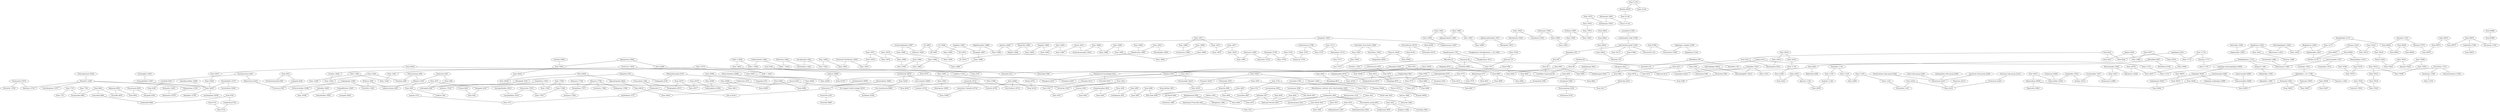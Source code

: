 strict graph "" {
	node [label="\N"];
	2050	[id=2050,
		label="Paramantini 53070",
		level=2,
		pos="-9922.281589088716,-5640.754089992499",
		weight=0];
	707	[id=707,
		label="Hierodula 12768",
		level=2,
		pos="-10379.128321963944,-5327.161019269118",
		weight=0];
	2050 -- 707	[level=2];
	1866	[id=1866,
		label="Mantinae 12744",
		level=2,
		pos="-9465.328709740843,-4765.769514709458",
		weight=0];
	2050 -- 1866	[level=2];
	8	[id=8,
		label="Nymphalidae 12172",
		level=3,
		pos="-1676.5297264661524,-8517.496140068255",
		weight=0];
	373	[id=373,
		label="None 69942",
		level=3,
		pos="-1308.0341520201764,-8870.399338401567",
		weight=0];
	8 -- 373	[level=3];
	1040	[id=1040,
		label="None 12171",
		level=3,
		pos="-2134.8983204561628,-8665.11873229763",
		weight=0];
	8 -- 1040	[level=3];
	9	[id=9,
		label="None 7719",
		level=3,
		pos="-9409.832678840357,4335.658117753889",
		weight=0];
	1250	[id=1250,
		label="Parastacidae 6665",
		level=3,
		pos="-8996.840283181267,4647.0058018407035",
		weight=0];
	9 -- 1250	[level=3];
	1310	[id=1310,
		label="None 7721",
		level=3,
		pos="-9814.99228511235,4041.6765203532436",
		weight=0];
	9 -- 1310	[level=3];
	2059	[id=2059,
		label="None 11239",
		level=3,
		pos="1109.2609553553202,-4709.210141413552",
		weight=0];
	1176	[id=1176,
		label="None 22065",
		level=3,
		pos="1102.7434546863876,-4318.627377340812",
		weight=0];
	2059 -- 1176	[level=3];
	1621	[id=1621,
		label="None 11241",
		level=3,
		pos="1549.5701780129207,-4436.436496842457",
		weight=0];
	2059 -- 1621	[level=3];
	2061	[id=2061,
		label="Cephalops (Semicephalops) 54939",
		level=2,
		pos="400.17906499812045,-7429.422683337834",
		weight=0];
	2906	[id=2906,
		label="Cephalops 54644",
		level=2,
		pos="-133.48866096643764,-7256.345514878846",
		weight=0];
	2061 -- 2906	[level=2];
	15	[id=15,
		label="Bembidiina 200",
		level=2,
		pos="-3569.9066786636968,-5902.7870751970195",
		weight=0];
	352	[id=352,
		label="Bembidion 194",
		level=2,
		pos="-3005.5962487358183,-6420.899238330943",
		weight=0];
	15 -- 352	[level=2];
	878	[id=878,
		label="Bembidiini 94",
		level=2,
		pos="-4349.572404720776,-5699.577527433457",
		weight=0];
	15 -- 878	[level=2];
	2063	[id=2063,
		label="None 9378",
		level=2,
		pos="-8046.908536998252,-9439.96244146286",
		weight=0];
	2189	[id=2189,
		label="Histeridae 9223",
		level=2,
		pos="-8247.00833261493,-8686.560242144651",
		weight=0];
	2063 -- 2189	[level=2];
	683	[id=683,
		label="None 9388",
		level=2,
		pos="-8148.596264937257,-10254.83073631939",
		weight=0];
	2063 -- 683	[level=2];
	17	[id=17,
		label="None 69944",
		level=3,
		pos="-1854.0901898501868,-9762.587237767397",
		weight=0];
	2209	[id=2209,
		label="None 69946",
		level=3,
		pos="-2333.868953020045,-10077.122283031891",
		weight=0];
	17 -- 2209	[level=3];
	2607	[id=2607,
		label="None 69943",
		level=3,
		pos="-1668.501016607458,-9187.906496249745",
		weight=0];
	17 -- 2607	[level=3];
	18	[id=18,
		label="Dorylomorpha 54667",
		level=3,
		pos="2080.2932637225927,-9944.739063311146",
		weight=0];
	1550	[id=1550,
		label="Tomosvaryellini 54666",
		level=1,
		pos="1399.328752161689,-9472.797956474378",
		weight=0];
	18 -- 1550	[level=3];
	1977	[id=1977,
		label="None 56874",
		level=3,
		pos="2719.526579360536,-10213.510402911077",
		weight=0];
	18 -- 1977	[level=3];
	19	[id=19,
		label="Amphibia 14993",
		level=3,
		pos="7320.141381924894,2062.7411367477653",
		weight=0];
	2420	[id=2420,
		label="None 14994",
		level=3,
		pos="7418.680163260218,2535.331943613956",
		weight=0];
	19 -- 2420	[level=3];
	1377	[id=1377,
		label="Tetrapoda 14987",
		level=3,
		pos="7238.55559952108,1586.64431630384",
		weight=0];
	19 -- 1377	[level=3];
	2075	[id=2075,
		label="Octopodiformes 19405",
		level=3,
		pos="-3766.3754730836777,6586.24900423665",
		weight=0];
	2532	[id=2532,
		label="Octopoda 20083",
		level=3,
		pos="-4269.276615265061,6741.166983126635",
		weight=0];
	2075 -- 2532	[level=3];
	1447	[id=1447,
		label="Neocoleoidea 19403",
		level=3,
		pos="-3235.244569914836,6434.915051516729",
		weight=0];
	2075 -- 1447	[level=3];
	2076	[id=2076,
		label="None 76416",
		level=2,
		pos="-4637.921621531121,-10019.69700352325",
		weight=0];
	2504	[id=2504,
		label="None 76418",
		level=2,
		pos="-4957.329238764023,-10706.920853169384",
		weight=0];
	2076 -- 2504	[level=2];
	1915	[id=1915,
		label="None 76414",
		level=2,
		pos="-4016.393564027063,-9626.01932500403",
		weight=0];
	2076 -- 1915	[level=2];
	2077	[id=2077,
		label="None 22023",
		level=3,
		pos="182.54725124314368,-1704.8619267849197",
		weight=0];
	507	[id=507,
		label="Apocrita 11162",
		level=3,
		pos="719.5020677792278,-1899.5416753825334",
		weight=0];
	2077 -- 507	[level=3];
	1764	[id=1764,
		label="None 22021",
		level=3,
		pos="-485.56305244336625,-1637.2953139063661",
		weight=0];
	2077 -- 1764	[level=3];
	2080	[id=2080,
		label="Mammalia 15040",
		level=3,
		pos="11983.249710085798,1944.23367369781",
		weight=0];
	792	[id=792,
		label="None 15990",
		level=3,
		pos="11962.774987395069,2445.942535065642",
		weight=0];
	2080 -- 792	[level=3];
	893	[id=893,
		label="Cynodontia 15030",
		level=3,
		pos="11942.6740704321,1451.9002741651275",
		weight=0];
	2080 -- 893	[level=3];
	35	[id=35,
		label="None 28922",
		level=3,
		pos="-6248.308461666424,-9899.6245992095",
		weight=0];
	739	[id=739,
		label="None 28923",
		level=3,
		pos="-6662.358719639711,-9724.665664537384",
		weight=0];
	35 -- 739	[level=3];
	2084	[id=2084,
		label="None 14979",
		level=3,
		pos="5047.3004879195905,977.1499290958078",
		weight=0];
	188	[id=188,
		label="None 14980",
		level=3,
		pos="5464.78630979847,1105.7390937021771",
		weight=0];
	2084 -- 188	[level=3];
	2835	[id=2835,
		label="None 14978",
		level=3,
		pos="5012.295085490716,458.96665306201123",
		weight=0];
	2084 -- 2835	[level=3];
	38	[id=38,
		label="Staphylininae 9810",
		level=3,
		pos="-8617.446342678046,-11787.613422130311",
		weight=0];
	782	[id=782,
		label="None 9809",
		level=3,
		pos="-9087.271223971795,-11433.40319289561",
		weight=0];
	38 -- 782	[level=3];
	2086	[id=2086,
		label="None 9392",
		level=2,
		pos="-7269.721586141936,-10660.442044904757",
		weight=0];
	156	[id=156,
		label="Histerinae 9390",
		level=2,
		pos="-7803.916615673926,-10542.740815242822",
		weight=0];
	2086 -- 156	[level=2];
	2925	[id=2925,
		label="Hetaeriinae 9394",
		level=2,
		pos="-6983.540304688717,-11064.732106019883",
		weight=0];
	2086 -- 2925	[level=2];
	40	[id=40,
		label="None 69976",
		level=3,
		pos="887.3373424093024,-12380.753544308081",
		weight=0];
	2379	[id=2379,
		label="Godyridina 27584",
		level=3,
		pos="1054.0759277315215,-12779.79992517474",
		weight=0];
	40 -- 2379	[level=3];
	2722	[id=2722,
		label="None 69975",
		level=3,
		pos="507.93531940443205,-11915.671981671641",
		weight=0];
	40 -- 2722	[level=3];
	1245	[id=1245,
		label="Dircennina 27583",
		level=3,
		pos="1474.1705999818641,-12500.92433127151",
		weight=0];
	40 -- 1245	[level=3];
	2090	[id=2090,
		label="Araneomorphae 2642",
		level=1,
		pos="-5868.400313127934,5631.966517795422",
		weight=0];
	2717	[id=2717,
		label="None 2645",
		level=1,
		pos="-5346.882642961718,5763.087340302488",
		weight=0];
	2090 -- 2717	[level=1];
	1966	[id=1966,
		label="None 2640",
		level=1,
		pos="-5306.0180333528015,5436.102385653449",
		weight=0];
	2090 -- 1966	[level=1];
	50	[id=50,
		label="None 15975",
		level=3,
		pos="13549.69111975058,4783.500722624252",
		weight=0];
	301	[id=301,
		label="None 15974",
		level=3,
		pos="13686.656338561948,4054.3387063762784",
		weight=0];
	50 -- 301	[level=3];
	2007	[id=2007,
		label="Artiodactyla 15976",
		level=3,
		pos="14139.884449690351,4904.8392787464445",
		weight=0];
	50 -- 2007	[level=3];
	51	[id=51,
		label="None 20598",
		level=3,
		pos="2596.768508671759,2692.9208352048927",
		weight=0];
	52	[id=52,
		label="None 20600",
		level=3,
		pos="2797.7592263604774,3401.2240857333536",
		weight=0];
	51 -- 52	[level=3];
	2406	[id=2406,
		label="None 20596",
		level=3,
		pos="2165.3054758361777,2463.7912524420412",
		weight=0];
	51 -- 2406	[level=3];
	2856	[id=2856,
		label="None 20602",
		level=3,
		pos="3031.22399640956,4113.493115859353",
		weight=0];
	52 -- 2856	[level=3];
	59	[id=59,
		label="Danainae 12187",
		level=3,
		pos="-782.8042885911964,-8996.203372290785",
		weight=0];
	59 -- 373	[level=3];
	394	[id=394,
		label="Ithomiini 27570",
		level=3,
		pos="-884.3723712393396,-9620.653270552675",
		weight=0];
	59 -- 394	[level=3];
	2112	[id=2112,
		label="Chalarinae 54640",
		level=3,
		pos="-260.8952304352611,-6255.8954363204675",
		weight=0];
	1917	[id=1917,
		label="Pipunculidae 10524",
		level=1,
		pos="21.09913841133757,-5769.82307467208",
		weight=0];
	2112 -- 1917	[level=3];
	2115	[id=2115,
		label="None 76498",
		level=2,
		pos="-4754.535012278453,-13442.25729499944",
		weight=0];
	2326	[id=2326,
		label="None 76500",
		level=2,
		pos="-4386.520134405719,-13900.383291991364",
		weight=0];
	2115 -- 2326	[level=2];
	1675	[id=1675,
		label="Aporiina 76425",
		level=2,
		pos="-5025.8644615002995,-12944.777073068317",
		weight=0];
	2115 -- 1675	[level=2];
	2116	[id=2116,
		label="None 8241",
		level=1,
		pos="-4850.097429317492,218.72032811024806",
		weight=0];
	2579	[id=2579,
		label="Neoptera 8267",
		level=1,
		pos="-5386.384593898854,678.7131166999161",
		weight=0];
	2116 -- 2579	[level=1];
	2842	[id=2842,
		label="Hemipteroid Assemblage 8242",
		level=2,
		pos="-3980.9986148308903,442.60183014864236",
		weight=0];
	2116 -- 2842	[level=2];
	1770	[id=1770,
		label="Endopterygota 8243",
		level=1,
		pos="-4623.431468281305,-54.40678216174134",
		weight=0];
	2116 -- 1770	[level=1];
	73	[id=73,
		label="None 9188",
		level=3,
		pos="-7317.641636177786,-7545.434728653832",
		weight=0];
	1285	[id=1285,
		label="Elateroidea 9084",
		level=3,
		pos="-7544.6495456602615,-7035.126925269179",
		weight=0];
	73 -- 1285	[level=3];
	1821	[id=1821,
		label="None 9197",
		level=3,
		pos="-7311.847841422703,-7857.553029610275",
		weight=0];
	73 -- 1821	[level=3];
	74	[id=74,
		label="Staphylinidae 9621",
		level=3,
		pos="-10282.37564644136,-8424.500562294963",
		weight=0];
	443	[id=443,
		label="None 29359",
		level=3,
		pos="-10062.986227536414,-7806.854961620686",
		weight=0];
	74 -- 443	[level=3];
	772	[id=772,
		label="None 9774",
		level=3,
		pos="-10379.750542340078,-9078.89501615293",
		weight=0];
	74 -- 772	[level=3];
	2121	[id=2121,
		label="Dalceridae 12299",
		level=3,
		pos="-788.7833101906393,-5335.810318696318",
		weight=0];
	1641	[id=1641,
		label="Zygaenoidea 12056",
		level=3,
		pos="-1331.8714313819908,-5004.755506992363",
		weight=0];
	2121 -- 1641	[level=3];
	2125	[id=2125,
		label="None 76510",
		level=2,
		pos="-3320.2259394614634,-14330.751161275486",
		weight=0];
	2150	[id=2150,
		label="None 76516",
		level=2,
		pos="-3242.499815873065,-14876.080574484047",
		weight=0];
	2125 -- 2150	[level=2];
	2402	[id=2402,
		label="None 76508",
		level=2,
		pos="-3866.2373747707534,-14150.822953652176",
		weight=0];
	2125 -- 2402	[level=2];
	2129	[id=2129,
		label="None 69974",
		level=3,
		pos="260.1240795310055,-11304.744406582913",
		weight=0];
	2129 -- 2722	[level=3];
	2928	[id=2928,
		label="None 69973",
		level=3,
		pos="-204.39345065183133,-10726.875022338176",
		weight=0];
	2129 -- 2928	[level=3];
	85	[id=85,
		label="Eremiaphila 12603",
		level=2,
		pos="-7681.124591616804,-722.5102294651984",
		weight=0];
	2389	[id=2389,
		label="Eremiaphilidae 12497",
		level=2,
		pos="-8147.619246320084,-1204.8914847020835",
		weight=0];
	85 -- 2389	[level=2];
	89	[id=89,
		label="None 20579",
		level=3,
		pos="1392.9933248622438,1516.6340475101588",
		weight=0];
	1611	[id=1611,
		label="Embryophytes 20582",
		level=3,
		pos="1806.3326477092392,1710.25354131706",
		weight=0];
	89 -- 1611	[level=3];
	1816	[id=1816,
		label="None 20577",
		level=3,
		pos="876.7254645060907,1312.1808175405395",
		weight=0];
	89 -- 1816	[level=3];
	2141	[id=2141,
		label="None 13279",
		level=3,
		pos="-7955.691097122242,1096.9000556384017",
		weight=0];
	94	[id=94,
		label="Caelifera 13316",
		level=3,
		pos="-7057.609103245813,619.5855742776055",
		weight=0];
	2141 -- 94	[level=3];
	150	[id=150,
		label="None 13281",
		level=3,
		pos="-8571.134035310426,1221.4296235485515",
		weight=0];
	2141 -- 150	[level=3];
	1117	[id=1117,
		label="Orthoptera 8250",
		level=3,
		pos="-6040.609615402614,558.9969643139726",
		weight=0];
	94 -- 1117	[level=3];
	2147	[id=2147,
		label="Eutheria 15997",
		level=3,
		pos="12388.362570957348,3634.407161957251",
		weight=0];
	1162	[id=1162,
		label="None 15995",
		level=3,
		pos="12366.312228631532,3104.3983274474035",
		weight=0];
	2147 -- 1162	[level=3];
	2013	[id=2013,
		label="None 15955",
		level=3,
		pos="12901.188501294013,3509.942812740708",
		weight=0];
	2147 -- 2013	[level=3];
	726	[id=726,
		label="None 76518",
		level=2,
		pos="-2716.2136360775075,-15063.476035223206",
		weight=0];
	2150 -- 726	[level=2];
	2153	[id=2153,
		label="Diptera 8226",
		level=1,
		pos="-3009.702154564123,-1124.0273218805908",
		weight=0];
	2724	[id=2724,
		label="None 8225",
		level=1,
		pos="-3620.6461879936805,-830.7969280345245",
		weight=0];
	2153 -- 2724	[level=1];
	1321	[id=1321,
		label="None 23880",
		level=1,
		pos="-2449.3251333356698,-1218.210600243493",
		weight=0];
	2153 -- 1321	[level=1];
	106	[id=106,
		label="None 76380",
		level=3,
		pos="-3097.906592619272,-10066.012346510843",
		weight=0];
	1844	[id=1844,
		label="None 76379",
		level=3,
		pos="-2700.7365523971403,-9767.353379299406",
		weight=0];
	106 -- 1844	[level=3];
	107	[id=107,
		label="None 2542",
		level=1,
		pos="-5208.863421784438,4064.556368491219",
		weight=0];
	183	[id=183,
		label="None 2543",
		level=1,
		pos="-5351.551872765109,4495.801576914877",
		weight=0];
	107 -- 183	[level=1];
	1720	[id=1720,
		label="Arachnida 2536",
		level=1,
		pos="-5868.528907582521,3995.1964185503207",
		weight=0];
	107 -- 1720	[level=1];
	2159	[id=2159,
		label="None 22016",
		level=3,
		pos="-2328.9206265349267,-1065.58200988144",
		weight=0];
	2250	[id=2250,
		label="None 22018",
		level=3,
		pos="-2128.131005721725,-1333.4021669229296",
		weight=0];
	2159 -- 2250	[level=3];
	1077	[id=1077,
		label="None 22014",
		level=3,
		pos="-2891.6971063954666,-839.0169326335786",
		weight=0];
	2159 -- 1077	[level=3];
	112	[id=112,
		label="Zoantharia 17643",
		level=3,
		pos="-2314.774492722814,3553.386019493836",
		weight=0];
	2418	[id=2418,
		label="None 17645",
		level=3,
		pos="-2194.008634341062,3844.8637913727034",
		weight=0];
	112 -- 2418	[level=3];
	383	[id=383,
		label="Anthozoa 17634",
		level=3,
		pos="-1868.2125531340812,3265.263100702315",
		weight=0];
	112 -- 383	[level=3];
	2160	[id=2160,
		label="Isoptera 8212",
		level=2,
		pos="-5590.533191602147,228.33932118907606",
		weight=0];
	167	[id=167,
		label="Dictyoptera 8253",
		level=2,
		pos="-6038.942079133034,375.3779181025435",
		weight=0];
	2160 -- 167	[level=2];
	2490	[id=2490,
		label="None 11373",
		level=2,
		pos="-5865.252999716953,-187.9217726042478",
		weight=0];
	2160 -- 2490	[level=2];
	114	[id=114,
		label="Reptiliomorpha 14988",
		level=3,
		pos="7177.962871128993,1109.2601262873372",
		weight=0];
	114 -- 1377	[level=3];
	1536	[id=1536,
		label="None 14989",
		level=3,
		pos="7603.377252635234,1256.5343579623432",
		weight=0];
	114 -- 1536	[level=3];
	118	[id=118,
		label="None 7700",
		level=3,
		pos="-9434.89579364308,4791.062290035515",
		weight=0];
	118 -- 1250	[level=3];
	119	[id=119,
		label="Adephaga 8875",
		level=2,
		pos="-4824.33898433079,-2990.1069440156134",
		weight=0];
	2302	[id=2302,
		label="None 8865",
		level=2,
		pos="-5263.740359751525,-2770.8954421525186",
		weight=0];
	119 -- 2302	[level=2];
	1869	[id=1869,
		label="None 29300",
		level=2,
		pos="-5396.7098502619465,-3530.429929992633",
		weight=0];
	119 -- 1869	[level=2];
	2167	[id=2167,
		label="Athenaria 17706",
		level=3,
		pos="-234.11040321324074,5407.637336305067",
		weight=0];
	826	[id=826,
		label="Nynantheae 17673",
		level=3,
		pos="-484.8698016542526,5797.951326229707",
		weight=0];
	2167 -- 826	[level=3];
	2169	[id=2169,
		label="Heliophaninae 2850",
		level=2,
		pos="-5818.469918099917,10590.994833027356",
		weight=0];
	2476	[id=2476,
		label="Pseudicius 2984",
		level=2,
		pos="-6432.469501028997,10909.585446105859",
		weight=0];
	2169 -- 2476	[level=2];
	620	[id=620,
		label="None 2849",
		level=2,
		pos="-5102.545053222189,10357.361385578273",
		weight=0];
	2169 -- 620	[level=2];
	1583	[id=1583,
		label="Heliophanus 2982",
		level=2,
		pos="-6226.389513595002,10328.670033612852",
		weight=0];
	2169 -- 1583	[level=2];
	122	[id=122,
		label="None 6453",
		level=2,
		pos="-8780.596197548022,3551.589885040871",
		weight=0];
	340	[id=340,
		label="Copepoda 6246",
		level=2,
		pos="-8140.9150969421235,3341.0357125319733",
		weight=0];
	122 -- 340	[level=2];
	807	[id=807,
		label="Poecilostomatoida 6459",
		level=2,
		pos="-8534.863801686739,4024.846911386746",
		weight=0];
	122 -- 807	[level=2];
	2171	[id=2171,
		label="None 14961",
		level=3,
		pos="8761.510332313926,656.1126865100937",
		weight=0];
	953	[id=953,
		label="Sphenacodontia 14963",
		level=3,
		pos="9188.773711493275,803.800259771373",
		weight=0];
	2171 -- 953	[level=3];
	1128	[id=1128,
		label="None 14959",
		level=3,
		pos="8817.324336903474,1177.7589116704467",
		weight=0];
	2171 -- 1128	[level=3];
	2173	[id=2173,
		label="Romeriida 14862",
		level=3,
		pos="8065.736037062137,2253.064808011614",
		weight=0];
	911	[id=911,
		label="Reptilia 14846",
		level=3,
		pos="8009.929344006582,1823.6709206393768",
		weight=0];
	2173 -- 911	[level=3];
	990	[id=990,
		label="None 14864",
		level=3,
		pos="8491.156076447342,2396.8390935243756",
		weight=0];
	2173 -- 990	[level=3];
	129	[id=129,
		label="None 20707",
		level=3,
		pos="5932.564314846722,7055.43613840739",
		weight=0];
	885	[id=885,
		label="None 27068",
		level=3,
		pos="6272.339818395808,6778.710127262754",
		weight=0];
	129 -- 885	[level=3];
	1314	[id=1314,
		label="None 20705",
		level=3,
		pos="6055.54299474588,6635.456914760162",
		weight=0];
	129 -- 1314	[level=3];
	2181	[id=2181,
		label="None 9775",
		level=3,
		pos="-10153.499502322247,-9758.527303221339",
		weight=0];
	2181 -- 772	[level=3];
	1203	[id=1203,
		label="None 9776",
		level=3,
		pos="-9793.885894719435,-10291.376349756949",
		weight=0];
	2181 -- 1203	[level=3];
	1418	[id=1418,
		label="None 9221",
		level=2,
		pos="-8503.848128672951,-7977.808012920974",
		weight=0];
	2189 -- 1418	[level=2];
	144	[id=144,
		label="euasterids 20721",
		level=3,
		pos="7282.840598908547,7960.297425591989",
		weight=0];
	2860	[id=2860,
		label="Asterids 20704",
		level=3,
		pos="6834.671067764371,7811.158584978082",
		weight=0];
	144 -- 2860	[level=3];
	1366	[id=1366,
		label="euasterids I (lamiids) 20722",
		level=3,
		pos="7684.011156023282,7806.764023710985",
		weight=0];
	144 -- 1366	[level=3];
	145	[id=145,
		label="Muscomorpha 10453",
		level=1,
		pos="-205.7715919014588,-2865.2171562047365",
		weight=0];
	2740	[id=2740,
		label="None 10457",
		level=1,
		pos="411.3282831986793,-2971.7541742794383",
		weight=0];
	145 -- 2740	[level=1];
	1591	[id=1591,
		label="Brachycera 10500",
		level=1,
		pos="-205.76397120294726,-2083.7068506139344",
		weight=0];
	145 -- 1591	[level=1];
	148	[id=148,
		label="attine tribe group 22464",
		level=3,
		pos="4346.080062760898,-7861.595753662155",
		weight=0];
	1474	[id=1474,
		label="Myrmicinae 22221",
		level=3,
		pos="3927.4272057326934,-7119.034397242278",
		weight=0];
	148 -- 1474	[level=3];
	2043	[id=2043,
		label="None 13283",
		level=3,
		pos="-8917.353449905255,914.7043937818927",
		weight=0];
	150 -- 2043	[level=3];
	156 -- 683	[level=2];
	2206	[id=2206,
		label="None 14886",
		level=3,
		pos="10629.985114462368,1348.4369021932994",
		weight=0];
	1456	[id=1456,
		label="None 14888",
		level=3,
		pos="11028.143262997028,1652.5082584843765",
		weight=0];
	2206 -- 1456	[level=3];
	1697	[id=1697,
		label="Archosauromorpha 14916",
		level=3,
		pos="10163.163187105356,1497.4180820819092",
		weight=0];
	2206 -- 1697	[level=3];
	161	[id=161,
		label="Dinosauria 14883",
		level=3,
		pos="13137.855366027039,9193.862210154315",
		weight=0];
	2896	[id=2896,
		label="Saurischia 15724",
		level=3,
		pos="13625.467924606604,9004.108821370957",
		weight=0];
	161 -- 2896	[level=3];
	1932	[id=1932,
		label="None 14881",
		level=3,
		pos="12726.737492766935,8733.839340706088",
		weight=0];
	161 -- 1932	[level=3];
	163	[id=163,
		label="Gnathostomata 14843",
		level=3,
		pos="2704.900126940501,367.0765276180692",
		weight=0];
	1219	[id=1219,
		label="Node 3 14840",
		level=3,
		pos="2258.3912030029396,217.97370093007618",
		weight=0];
	163 -- 1219	[level=3];
	1370	[id=1370,
		label="Node 1 14919",
		level=3,
		pos="2427.39731020487,696.5631980031635",
		weight=0];
	163 -- 1370	[level=3];
	2213	[id=2213,
		label="None 14871",
		level=3,
		pos="11373.44700557321,5960.770111751713",
		weight=0];
	339	[id=339,
		label="None 14873",
		level=3,
		pos="11352.161162299872,6599.448644241662",
		weight=0];
	2213 -- 339	[level=3];
	2597	[id=2597,
		label="None 14869",
		level=3,
		pos="11404.970917209348,5321.888286769274",
		weight=0];
	2213 -- 2597	[level=3];
	505	[id=505,
		label="Mantodea 8213",
		level=2,
		pos="-6023.339966100416,85.91566788836894",
		weight=0];
	167 -- 505	[level=2];
	167 -- 2579	[level=2];
	1553	[id=1553,
		label="Blattaria 8214",
		level=2,
		pos="-6750.091821728014,470.81529013767766",
		weight=0];
	167 -- 1553	[level=2];
	170	[id=170,
		label="None 14965",
		level=3,
		pos="9619.070427239945,951.8955264241984",
		weight=0];
	2457	[id=2457,
		label="None 14967",
		level=3,
		pos="10061.045135217919,1077.8528476379738",
		weight=0];
	170 -- 2457	[level=3];
	170 -- 953	[level=3];
	2219	[id=2219,
		label="None 15028",
		level=3,
		pos="11807.15484478641,986.0822143188324",
		weight=0];
	223	[id=223,
		label="Theriodontia 15026",
		level=3,
		pos="11552.164122126673,582.7834558415749",
		weight=0];
	2219 -- 223	[level=3];
	2219 -- 893	[level=3];
	2220	[id=2220,
		label="None 15761",
		level=3,
		pos="15123.371513557007,8695.175624213982",
		weight=0];
	2863	[id=2863,
		label="None 15759",
		level=3,
		pos="14646.281057502196,8968.497220863062",
		weight=0];
	2220 -- 2863	[level=3];
	1399	[id=1399,
		label="Tetanurae 15763",
		level=3,
		pos="15633.77543521916,8490.607906877749",
		weight=0];
	2220 -- 1399	[level=3];
	173	[id=173,
		label="None 29358",
		level=3,
		pos="-10574.386106580838,-7013.804346579844",
		weight=0];
	440	[id=440,
		label="Staphylinoidea 9076",
		level=3,
		pos="-9959.847771770104,-7129.543125382075",
		weight=0];
	173 -- 440	[level=3];
	2221	[id=2221,
		label="None 6719",
		level=3,
		pos="-9792.509799995389,5988.50213468738",
		weight=0];
	1335	[id=1335,
		label="None 6718",
		level=3,
		pos="-9308.65792165289,6320.872866817186",
		weight=0];
	2221 -- 1335	[level=3];
	2222	[id=2222,
		label="Pleocyemata 6650",
		level=3,
		pos="-8082.821361075639,4987.86647170637",
		weight=0];
	819	[id=819,
		label="Decapoda 6308",
		level=3,
		pos="-7666.863746033836,4827.12392750105",
		weight=0];
	2222 -- 819	[level=3];
	2028	[id=2028,
		label="None 6652",
		level=3,
		pos="-7526.011330594631,5110.246988173859",
		weight=0];
	2222 -- 2028	[level=3];
	176	[id=176,
		label="None 20626",
		level=3,
		pos="3371.515722302321,6182.464799414326",
		weight=0];
	2280	[id=2280,
		label="Spermatopsida 20622",
		level=3,
		pos="3544.8006295577075,5817.344642446854",
		weight=0];
	176 -- 2280	[level=3];
	1234	[id=1234,
		label="None 20628",
		level=3,
		pos="3705.6259936212264,6319.75605882422",
		weight=0];
	176 -- 1234	[level=3];
	2230	[id=2230,
		label="Scleractinia 17653",
		level=3,
		pos="-2056.499991226903,5718.71264455334",
		weight=0];
	2610	[id=2610,
		label="Caryophylliina 19161",
		level=3,
		pos="-1677.3803213187655,6321.926682483931",
		weight=0];
	2230 -- 2610	[level=3];
	1075	[id=1075,
		label="None 17651",
		level=3,
		pos="-2374.106165679328,5279.390504470905",
		weight=0];
	2230 -- 1075	[level=3];
	653	[id=653,
		label="None 2545",
		level=1,
		pos="-4948.119251288555,4715.668865141375",
		weight=0];
	183 -- 653	[level=1];
	187	[id=187,
		label="Synapsida 14845",
		level=3,
		pos="7973.368024916704,864.6111628647853",
		weight=0];
	820	[id=820,
		label="Amniota 14990",
		level=3,
		pos="8033.255411536419,1393.3719079781274",
		weight=0];
	187 -- 820	[level=3];
	1160	[id=1160,
		label="Eupelycosauria 14957",
		level=3,
		pos="8390.305911965994,1030.6602491871156",
		weight=0];
	187 -- 1160	[level=3];
	1787	[id=1787,
		label="None 14981",
		level=3,
		pos="5447.397473463265,584.5322041297263",
		weight=0];
	188 -- 1787	[level=3];
	191	[id=191,
		label="None 52654",
		level=2,
		pos="-6751.616715544552,57.9495439847609",
		weight=0];
	197	[id=197,
		label="None 52657",
		level=2,
		pos="-7279.22091334156,-440.83982197470516",
		weight=0];
	191 -- 197	[level=2];
	191 -- 505	[level=2];
	2239	[id=2239,
		label="solenopsidine tribe group 22465",
		level=3,
		pos="4417.9887366804105,-6480.543096261819",
		weight=0];
	2239 -- 1474	[level=3];
	2244	[id=2244,
		label="None 2874",
		level=2,
		pos="-2744.555373346177,11883.480404391117",
		weight=0];
	2725	[id=2725,
		label="Dendryphantinae 2854",
		level=2,
		pos="-3331.866567569601,11151.5360340602",
		weight=0];
	2244 -- 2725	[level=2];
	1309	[id=1309,
		label="Dendryphantes 2887",
		level=2,
		pos="-3507.683783313233,12441.157375051793",
		weight=0];
	2244 -- 1309	[level=2];
	2920	[id=2920,
		label="None 52659",
		level=2,
		pos="-8054.052441383611,-865.5998280163278",
		weight=0];
	197 -- 2920	[level=2];
	2356	[id=2356,
		label="None 11150",
		level=3,
		pos="-1746.5996394937924,-1810.1619389809046",
		weight=0];
	2250 -- 2356	[level=3];
	204	[id=204,
		label="Bacteroidetes 59602",
		level=2,
		pos="-984.247028471422,3328.7816780739477",
		weight=0];
	583	[id=583,
		label="Eubacteria 2",
		level=2,
		pos="-123.9923935784454,3329.170153545816",
		weight=0];
	204 -- 583	[level=2];
	2252	[id=2252,
		label="Chroicopterinae 53024",
		level=3,
		pos="-8255.57303541078,-3449.0449009380354",
		weight=0];
	2497	[id=2497,
		label="Mantidae 12494",
		level=2,
		pos="-9203.442584632294,-3551.18616026579",
		weight=0];
	2252 -- 2497	[level=3];
	2257	[id=2257,
		label="Myrmarachne 3120",
		level=1,
		pos="-4028.5184279274936,9087.26562158895",
		weight=0];
	1145	[id=1145,
		label="Synemosyninae 2843",
		level=1,
		pos="-4046.309050116459,8701.9061331778",
		weight=0];
	2257 -- 1145	[level=1];
	2258	[id=2258,
		label="Hypherpes complex 51480",
		level=2,
		pos="-4789.170297992279,-9159.59005434321",
		weight=0];
	332	[id=332,
		label="Hypherpes 51354",
		level=2,
		pos="-4289.082444636481,-9320.678343495192",
		weight=0];
	2258 -- 332	[level=2];
	1609	[id=1609,
		label="Pterostichus 51895",
		level=2,
		pos="-5063.587427054117,-8644.267947853892",
		weight=0];
	2258 -- 1609	[level=2];
	211	[id=211,
		label="Rhopalocera 12026",
		level=2,
		pos="-1617.9960409343323,-7579.7633873841505",
		weight=0];
	1102	[id=1102,
		label="Papilionoidea 12027",
		level=2,
		pos="-2189.729592266956,-8099.26944907976",
		weight=0];
	211 -- 1102	[level=2];
	1981	[id=1981,
		label="None 12025",
		level=2,
		pos="-1513.790754544816,-6757.518034899557",
		weight=0];
	211 -- 1981	[level=2];
	212	[id=212,
		label="Trechitae 90",
		level=2,
		pos="-4679.065958821283,-5220.035630292853",
		weight=0];
	2844	[id=2844,
		label="None 89",
		level=2,
		pos="-4919.327463354182,-4768.54720957117",
		weight=0];
	212 -- 2844	[level=2];
	212 -- 878	[level=2];
	218	[id=218,
		label="Ptycta 35174",
		level=2,
		pos="1590.483664357814,-1336.1497299244916",
		weight=0];
	1542	[id=1542,
		label="Ptyctini 50650",
		level=2,
		pos="942.5065763618995,-1235.9514900587617",
		weight=0];
	218 -- 1542	[level=2];
	2266	[id=2266,
		label="None 51154",
		level=3,
		pos="16088.358321235819,6350.327714516181",
		weight=0];
	2409	[id=2409,
		label="Bovidae 50878",
		level=3,
		pos="15934.055104719411,5916.206505890747",
		weight=0];
	2266 -- 2409	[level=3];
	714	[id=714,
		label="None 51160",
		level=3,
		pos="16406.832071206063,6795.503963523692",
		weight=0];
	2266 -- 714	[level=3];
	2865	[id=2865,
		label="Therapsida 14973",
		level=3,
		pos="11170.158971320601,305.78738387255817",
		weight=0];
	223 -- 2865	[level=3];
	227	[id=227,
		label="Tarachodidae 12757",
		level=3,
		pos="-9498.269336035435,-1440.8186726771378",
		weight=0];
	513	[id=513,
		label="Tarachodinae 52981",
		level=3,
		pos="-10418.618256339882,-1060.5610888237575",
		weight=0];
	227 -- 513	[level=3];
	1300	[id=1300,
		label="None 52655",
		level=2,
		pos="-8325.880620909087,-1851.0093874383706",
		weight=0];
	227 -- 1300	[level=3];
	2277	[id=2277,
		label="Hydrophiloidea 9075",
		level=2,
		pos="-9351.84273003785,-7359.288579990096",
		weight=0];
	2799	[id=2799,
		label="None 9219",
		level=2,
		pos="-8857.799324960193,-7577.261153621116",
		weight=0];
	2277 -- 2799	[level=2];
	1707	[id=1707,
		label="Staphyliniformia 9074",
		level=2,
		pos="-9700.007169094524,-6788.285559677512",
		weight=0];
	2277 -- 1707	[level=2];
	952	[id=952,
		label="None 20618",
		level=3,
		pos="3954.1624504136166,5666.518209545328",
		weight=0];
	2280 -- 952	[level=3];
	2282	[id=2282,
		label="None 8224",
		level=1,
		pos="-3974.8512765568184,-591.0893030713432",
		weight=0];
	2508	[id=2508,
		label="None 8223",
		level=1,
		pos="-3734.2537608668167,-463.4215835770893",
		weight=0];
	2282 -- 2508	[level=1];
	2282 -- 2724	[level=1];
	1094	[id=1094,
		label="None 8229",
		level=2,
		pos="-3694.3665127228087,-1171.2859694989438",
		weight=0];
	2282 -- 1094	[level=2];
	2283	[id=2283,
		label="Eudorylini 54651",
		level=1,
		pos="866.2743731737133,-9311.110168366164",
		weight=0];
	533	[id=533,
		label="None 54652",
		level=1,
		pos="1311.8866244545266,-9635.9980611795",
		weight=0];
	2283 -- 533	[level=1];
	910	[id=910,
		label="None 54655",
		level=3,
		pos="1217.097029650462,-9909.241853073863",
		weight=0];
	2283 -- 910	[level=3];
	1760	[id=1760,
		label="None 54650",
		level=1,
		pos="632.1888578757319,-8909.684107314783",
		weight=0];
	2283 -- 1760	[level=1];
	237	[id=237,
		label="Miscellaneous salticids with a fixed embolus 2852",
		level=3,
		pos="-4703.437308140538,10603.307152515627",
		weight=0];
	2408	[id=2408,
		label="World wide 3016",
		level=3,
		pos="-5201.768625966804,10752.174856784532",
		weight=0];
	237 -- 2408	[level=3];
	2411	[id=2411,
		label="None 3021",
		level=3,
		pos="-4866.947528601088,11241.76448984798",
		weight=0];
	237 -- 2411	[level=3];
	2448	[id=2448,
		label="Unidentates 2845",
		level=2,
		pos="-4367.933320997765,10052.515747763653",
		weight=0];
	237 -- 2448	[level=3];
	2285	[id=2285,
		label="None 8868",
		level=2,
		pos="-6625.090583308492,-4852.84171817399",
		weight=0];
	724	[id=724,
		label="None 8867",
		level=2,
		pos="-6283.587385892193,-4258.015644447942",
		weight=0];
	2285 -- 724	[level=2];
	1593	[id=1593,
		label="None 8869",
		level=2,
		pos="-7425.836624192225,-5194.509978679965",
		weight=0];
	2285 -- 1593	[level=2];
	242	[id=242,
		label="Old World 5464",
		level=2,
		pos="-6924.5560556571845,11053.16615811398",
		weight=0];
	242 -- 2476	[level=2];
	2291	[id=2291,
		label="Rosids 20701",
		level=3,
		pos="6127.769437394055,8888.049014356076",
		weight=0];
	1401	[id=1401,
		label="None 52339",
		level=3,
		pos="6296.09364355958,8298.46822651931",
		weight=0];
	2291 -- 1401	[level=3];
	244	[id=244,
		label="Omoglymmiina 1797",
		level=2,
		pos="-4162.036059464375,-4381.618152087629",
		weight=0];
	406	[id=406,
		label="Rhysodini 67",
		level=2,
		pos="-4811.597495090999,-4098.570389742301",
		weight=0];
	244 -- 406	[level=2];
	1516	[id=1516,
		label="Omoglymmius 2013",
		level=2,
		pos="-4211.071783381608,-5034.095225698864",
		weight=0];
	244 -- 1516	[level=2];
	246	[id=246,
		label="Loxandrini 51299",
		level=3,
		pos="-4691.922026676686,-8152.148972606072",
		weight=0];
	419	[id=419,
		label="Gondwanalox clade 51599",
		level=3,
		pos="-5093.124907301475,-7310.281867231221",
		weight=0];
	246 -- 419	[level=3];
	2296	[id=2296,
		label="Falconiformes 56735",
		level=3,
		pos="20211.683075729386,5274.038966794982",
		weight=0];
	600	[id=600,
		label="None 26341",
		level=3,
		pos="19741.34018682899,5136.425370352363",
		weight=0];
	2296 -- 600	[level=3];
	1729	[id=1729,
		label="Falconidae 26379",
		level=3,
		pos="20292.61135809368,5745.428233299511",
		weight=0];
	2296 -- 1729	[level=3];
	250	[id=250,
		label="Eudorylas 54653",
		level=1,
		pos="1683.6674859716488,-10115.911303678988",
		weight=0];
	250 -- 533	[level=1];
	254	[id=254,
		label="Elateriformia 9079",
		level=3,
		pos="-7725.26927779417,-6515.7168194617125",
		weight=0];
	2456	[id=2456,
		label="None 9078",
		level=3,
		pos="-7966.040987033347,-6078.295872915983",
		weight=0];
	254 -- 2456	[level=3];
	254 -- 1285	[level=3];
	2421	[id=2421,
		label="None 8866",
		level=2,
		pos="-5509.581626971186,-3404.113245230826",
		weight=0];
	2302 -- 2421	[level=2];
	2004	[id=2004,
		label="None 8864",
		level=2,
		pos="-4899.506634495553,-2257.903731622964",
		weight=0];
	2302 -- 2004	[level=2];
	2308	[id=2308,
		label="None 2842",
		level=1,
		pos="-4617.532031152282,8964.733655375452",
		weight=0];
	2780	[id=2780,
		label="Salticinae Division 2837",
		level=1,
		pos="-4989.174547303872,9545.017327224776",
		weight=0];
	2308 -- 2780	[level=1];
	2308 -- 1145	[level=1];
	2314	[id=2314,
		label="Euornithes (true birds) 15829",
		level=3,
		pos="18142.02748852812,6124.2791986545135",
		weight=0];
	2403	[id=2403,
		label="Neornithes 15834",
		level=3,
		pos="18544.89137611904,6286.736267035705",
		weight=0];
	2314 -- 2403	[level=3];
	999	[id=999,
		label="None 15827",
		level=3,
		pos="17728.855778140613,5979.420573270909",
		weight=0];
	2314 -- 999	[level=3];
	2317	[id=2317,
		label="None 20696",
		level=3,
		pos="6313.708575679748,7688.217402753186",
		weight=0];
	2317 -- 2860	[level=3];
	1063	[id=1063,
		label="Core Eudicots 20714",
		level=3,
		pos="6252.1827720335405,7209.085857067596",
		weight=0];
	2317 -- 1063	[level=3];
	2317 -- 1401	[level=3];
	271	[id=271,
		label="Termitidae 11375",
		level=2,
		pos="-5375.794193714362,-687.654267952059",
		weight=0];
	808	[id=808,
		label="Termitinae 11565",
		level=3,
		pos="-5926.297806397555,-1091.8457336356748",
		weight=0];
	271 -- 808	[level=3];
	1210	[id=1210,
		label="None 11374",
		level=2,
		pos="-6112.319209348851,-625.1740381795736",
		weight=0];
	271 -- 1210	[level=2];
	1589	[id=1589,
		label="Nasutitermitinae 11564",
		level=2,
		pos="-5101.067632813116,-1034.248144993079",
		weight=0];
	271 -- 1589	[level=2];
	272	[id=272,
		label="Vespoidea 11191",
		level=3,
		pos="934.1094943953964,-3301.4027096274176",
		weight=0];
	304	[id=304,
		label="None 11187",
		level=3,
		pos="932.1680237145879,-2668.6777393977673",
		weight=0];
	272 -- 304	[level=3];
	2807	[id=2807,
		label="None 11230",
		level=3,
		pos="1018.9851833267935,-3857.748518025769",
		weight=0];
	272 -- 2807	[level=3];
	2319	[id=2319,
		label="None 17646",
		level=3,
		pos="-2050.6739044848614,4523.504965358784",
		weight=0];
	2319 -- 2418	[level=3];
	918	[id=918,
		label="None 17648",
		level=3,
		pos="-1724.3842051940273,4968.7428129291875",
		weight=0];
	2319 -- 918	[level=3];
	274	[id=274,
		label="Endoclita 11823",
		level=2,
		pos="-911.7842328602964,-3194.9110974596842",
		weight=0];
	2624	[id=2624,
		label="Hepialidae s. str. 11789",
		level=2,
		pos="-548.5601629737716,-3969.2928394059854",
		weight=0];
	274 -- 2624	[level=2];
	2321	[id=2321,
		label="Coleoidea 19400",
		level=3,
		pos="-3284.0382022922663,5881.433302406841",
		weight=0];
	1266	[id=1266,
		label="None 19398",
		level=3,
		pos="-2825.031258672825,5676.979331953283",
		weight=0];
	2321 -- 1266	[level=3];
	2321 -- 1447	[level=3];
	2326 -- 2402	[level=2];
	2328	[id=2328,
		label="None 2555",
		level=3,
		pos="-5798.806831850778,4384.10300791074",
		weight=0];
	2328 -- 1720	[level=3];
	2019	[id=2019,
		label="None 2557",
		level=3,
		pos="-5595.163257512521,4634.064968374095",
		weight=0];
	2328 -- 2019	[level=3];
	2333	[id=2333,
		label="Lyssomanes 3008",
		level=2,
		pos="-4747.873000154224,8301.629869167504",
		weight=0];
	1261	[id=1261,
		label="New World 3007",
		level=2,
		pos="-5193.464774336515,8140.188028907957",
		weight=0];
	2333 -- 1261	[level=2];
	286	[id=286,
		label="Halictophagus 66672",
		level=2,
		pos="-1500.6140685853939,-648.0440165973799",
		weight=0];
	1358	[id=1358,
		label="Halictophagidae 14514",
		level=2,
		pos="-2371.7217330935264,-628.3389998253325",
		weight=0];
	286 -- 1358	[level=2];
	287	[id=287,
		label="(A) 16963",
		level=3,
		pos="8442.896237780313,3215.161252156678",
		weight=0];
	705	[id=705,
		label="Salientia 14938",
		level=3,
		pos="8136.425748374813,3529.091464594496",
		weight=0];
	287 -- 705	[level=3];
	2839	[id=2839,
		label="(B) 16967",
		level=3,
		pos="8304.13784732221,3685.6238633206153",
		weight=0];
	287 -- 2839	[level=3];
	2347	[id=2347,
		label="None 6007",
		level=3,
		pos="-5625.634368667586,5174.996229322745",
		weight=0];
	2622	[id=2622,
		label="Scorpiones 6009",
		level=3,
		pos="-6118.705634037395,5451.248067633151",
		weight=0];
	2347 -- 2622	[level=3];
	1252	[id=1252,
		label="Scorpionida 2558",
		level=3,
		pos="-5265.333578524878,4871.266689908489",
		weight=0];
	2347 -- 1252	[level=3];
	300	[id=300,
		label="None 50653",
		level=2,
		pos="-427.7192335936715,-566.1816842675183",
		weight=0];
	362	[id=362,
		label="Psocetae 30220",
		level=2,
		pos="-832.7706379455985,-348.12436674793815",
		weight=0];
	300 -- 362	[level=2];
	1106	[id=1106,
		label="Psocidae 14482",
		level=2,
		pos="229.0253452923738,-657.3919637261556",
		weight=0];
	300 -- 1106	[level=2];
	1711	[id=1711,
		label="None 15972",
		level=3,
		pos="13205.230354858179,3936.441043062124",
		weight=0];
	301 -- 1711	[level=3];
	2348	[id=2348,
		label="Green plants 2382",
		level=3,
		pos="-789.322023921225,2066.4232971972665",
		weight=0];
	2598	[id=2598,
		label="Eukaryotes 3",
		level=2,
		pos="-1187.5215173139597,2212.638140589486",
		weight=0];
	2348 -- 2598	[level=3];
	2758	[id=2758,
		label="Streptophyta 20573",
		level=3,
		pos="-177.07705917513752,1564.2579472251755",
		weight=0];
	2348 -- 2758	[level=3];
	2351	[id=2351,
		label="None 2649",
		level=1,
		pos="-5939.624186959834,5940.573308684744",
		weight=0];
	2351 -- 2717	[level=1];
	1618	[id=1618,
		label="Entelegynae 2651",
		level=1,
		pos="-5719.363002227923,6257.5677659837",
		weight=0];
	2351 -- 1618	[level=1];
	461	[id=461,
		label="Aculeata 11184",
		level=3,
		pos="1143.471512026703,-2444.613342363667",
		weight=0];
	304 -- 461	[level=3];
	305	[id=305,
		label="Lyssomaninae 2835",
		level=2,
		pos="-4843.995613778525,8591.792006607344",
		weight=0];
	471	[id=471,
		label="Salticidae 2677",
		level=1,
		pos="-5077.090595473452,8835.20875833965",
		weight=0];
	305 -- 471	[level=2];
	305 -- 1261	[level=2];
	2352	[id=2352,
		label="Cyclorrhapha 10471",
		level=1,
		pos="724.0464061778382,-4167.707551012691",
		weight=0];
	797	[id=797,
		label="Aschiza 10512",
		level=1,
		pos="336.0041088084699,-4751.030585022286",
		weight=0];
	2352 -- 797	[level=1];
	1789	[id=1789,
		label="Eremoneura 23886",
		level=1,
		pos="655.3206677427379,-3560.488545934082",
		weight=0];
	2352 -- 1789	[level=1];
	2355	[id=2355,
		label="Coelurosauria 15769",
		level=3,
		pos="16647.84251621327,8051.850579580908",
		weight=0];
	666	[id=666,
		label="None 15767",
		level=3,
		pos="16155.87221782919,8311.537786258268",
		weight=0];
	2355 -- 666	[level=3];
	2836	[id=2836,
		label="None 15707",
		level=3,
		pos="17097.646294868508,7701.340729938054",
		weight=0];
	2355 -- 2836	[level=3];
	2847	[id=2847,
		label="None 22020",
		level=3,
		pos="-1014.332780086987,-1768.1241054281286",
		weight=0];
	2356 -- 2847	[level=3];
	312	[id=312,
		label="Sphenacodontoidea 14971",
		level=3,
		pos="10730.523173651285,475.98252855129806",
		weight=0];
	312 -- 2865	[level=3];
	877	[id=877,
		label="None 14969",
		level=3,
		pos="10308.273382954874,675.3972213817156",
		weight=0];
	312 -- 877	[level=3];
	2366	[id=2366,
		label="None 30217",
		level=2,
		pos="-2789.5634753573236,262.0888591128835",
		weight=0];
	2523	[id=2523,
		label="Psocomorpha 30218",
		level=2,
		pos="-1968.0619886724144,222.88565225858954",
		weight=0];
	2366 -- 2523	[level=2];
	1012	[id=1012,
		label="Psocodea 8235",
		level=2,
		pos="-3563.5751857894825,280.2026890370331",
		weight=0];
	2366 -- 1012	[level=2];
	2367	[id=2367,
		label="Living Amphibians 14997",
		level=3,
		pos="7787.152644744778,3362.245259194041",
		weight=0];
	2367 -- 705	[level=3];
	1248	[id=1248,
		label="None 14996",
		level=3,
		pos="7887.573948283547,2892.764115325882",
		weight=0];
	2367 -- 1248	[level=3];
	621	[id=621,
		label="None 69979",
		level=3,
		pos="1407.310607495887,-13064.287575474551",
		weight=0];
	2379 -- 621	[level=3];
	335	[id=335,
		label="Cephalopoda 19386",
		level=3,
		pos="-2581.8511322212653,4688.4783633459065",
		weight=0];
	1229	[id=1229,
		label="Orthoceratoidea 19396",
		level=3,
		pos="-2835.320766685301,5153.408796793313",
		weight=0];
	335 -- 1229	[level=3];
	1415	[id=1415,
		label="Conchifera 19381",
		level=3,
		pos="-2953.9330150167393,4531.21085566572",
		weight=0];
	335 -- 1415	[level=3];
	2030	[id=2030,
		label="None 14875",
		level=3,
		pos="11589.498009398692,7227.900669962799",
		weight=0];
	339 -- 2030	[level=3];
	1817	[id=1817,
		label="Crustacea 2529",
		level=2,
		pos="-7605.375691752481,3203.350409989529",
		weight=0];
	340 -- 1817	[level=2];
	2387	[id=2387,
		label="Angiosperms 20646",
		level=3,
		pos="4315.531883561905,5507.214695287376",
		weight=0];
	428	[id=428,
		label="None 20642",
		level=3,
		pos="4122.090177561396,5939.249659504869",
		weight=0];
	2387 -- 428	[level=3];
	2884	[id=2884,
		label="None 20648",
		level=3,
		pos="4720.310607088298,5661.9337966899575",
		weight=0];
	2387 -- 2884	[level=3];
	2389 -- 1300	[level=2];
	2390	[id=2390,
		label="Ecdysozoa 2467",
		level=2,
		pos="-4703.503925541928,3255.87038431853",
		weight=0];
	429	[id=429,
		label="Bilateria 2459",
		level=2,
		pos="-3647.430054566852,3075.915702230398",
		weight=0];
	2390 -- 429	[level=2];
	771	[id=771,
		label="None 2468",
		level=2,
		pos="-5502.135221345727,3285.706285810472",
		weight=0];
	2390 -- 771	[level=2];
	2393	[id=2393,
		label="Diplopoda 2532",
		level=3,
		pos="-4848.466964192422,2152.488873369716",
		weight=0];
	2867	[id=2867,
		label="Chilognatha 8140",
		level=3,
		pos="-4249.078698096003,1686.033100856449",
		weight=0];
	2393 -- 2867	[level=3];
	1070	[id=1070,
		label="Myriapoda 2530",
		level=3,
		pos="-5518.71156142385,2638.9440655150606",
		weight=0];
	2393 -- 1070	[level=3];
	346	[id=346,
		label="Caryophyllioidea 19019",
		level=3,
		pos="-1101.8185108077748,6655.2428740237065",
		weight=0];
	346 -- 2610	[level=3];
	353	[id=353,
		label="Blattellidae 8287",
		level=2,
		pos="-8004.219002105134,114.11189071406018",
		weight=0];
	2854	[id=2854,
		label="None 8285",
		level=2,
		pos="-7509.490179862193,459.7348013200219",
		weight=0];
	353 -- 2854	[level=2];
	1776	[id=1776,
		label="Blattellinae 8356",
		level=2,
		pos="-7580.213202121678,-289.65781616809517",
		weight=0];
	353 -- 1776	[level=2];
	354	[id=354,
		label="Reptantia 6654",
		level=3,
		pos="-7939.926328789625,5248.405505636834",
		weight=0];
	1629	[id=1629,
		label="Astacidea 6655",
		level=3,
		pos="-8310.589031497417,5403.103382073931",
		weight=0];
	354 -- 1629	[level=3];
	354 -- 2028	[level=3];
	551	[id=551,
		label="Neognathae 26291",
		level=3,
		pos="18904.23659372627,6532.7690345900155",
		weight=0];
	2403 -- 551	[level=3];
	357	[id=357,
		label="None 6700",
		level=3,
		pos="-8324.288843137983,6364.163608081212",
		weight=0];
	2592	[id=2592,
		label="Cambarinae 6702",
		level=3,
		pos="-8769.701096913157,6540.72428697207",
		weight=0];
	357 -- 2592	[level=3];
	1959	[id=1959,
		label="Cambaridae 6668",
		level=3,
		pos="-8199.516570339447,5881.807596450048",
		weight=0];
	357 -- 1959	[level=3];
	2406 -- 1611	[level=3];
	2483	[id=2483,
		label="None 51149",
		level=3,
		pos="15510.053989411539,5560.59671372171",
		weight=0];
	2409 -- 2483	[level=3];
	709	[id=709,
		label="None 30219",
		level=2,
		pos="-1237.8395813731865,-120.07015393636107",
		weight=0];
	362 -- 709	[level=2];
	392	[id=392,
		label="New World 3025",
		level=3,
		pos="-5157.525245484291,11813.480770623646",
		weight=0];
	2411 -- 392	[level=3];
	366	[id=366,
		label="Omoglymmius (Omoglymmius s. str.) 2056",
		level=2,
		pos="-3698.739841031473,-5200.645319219502",
		weight=0];
	366 -- 1516	[level=2];
	368	[id=368,
		label="Deuterostomia 2466",
		level=3,
		pos="-2744.055846367703,2997.509888854358",
		weight=0];
	368 -- 429	[level=3];
	1572	[id=1572,
		label="Chordata 2499",
		level=3,
		pos="-2386.7443154744456,2670.0813813937375",
		weight=0];
	368 -- 1572	[level=3];
	2417	[id=2417,
		label="None 2689",
		level=1,
		pos="-5429.1626423433645,6911.486704724368",
		weight=0];
	1617	[id=1617,
		label="RTA Clade 2690",
		level=1,
		pos="-5935.109019922242,7038.451154294239",
		weight=0];
	2417 -- 1617	[level=1];
	1638	[id=1638,
		label="None 2687",
		level=1,
		pos="-5327.595289255742,6495.388698735691",
		weight=0];
	2417 -- 1638	[level=1];
	2419	[id=2419,
		label="None 10801",
		level=3,
		pos="-2310.7557311352944,385.0236260493764",
		weight=0];
	1263	[id=1263,
		label="None 10803",
		level=3,
		pos="-1513.644685561163,90.09003527009702",
		weight=0];
	2419 -- 1263	[level=3];
	1595	[id=1595,
		label="Hemiptera 8239",
		level=3,
		pos="-3087.497513816891,420.52597953062457",
		weight=0];
	2419 -- 1595	[level=3];
	1390	[id=1390,
		label="None 14995",
		level=3,
		pos="7451.422200060124,3019.682394971988",
		weight=0];
	2420 -- 1390	[level=3];
	373 -- 2607	[level=3];
	2421 -- 724	[level=2];
	2423	[id=2423,
		label="None 9796",
		level=3,
		pos="-10328.271702465472,-10158.516342270252",
		weight=0];
	613	[id=613,
		label="None 9786",
		level=3,
		pos="-10566.426167273838,-9630.291033942874",
		weight=0];
	2423 -- 613	[level=3];
	1732	[id=1732,
		label="None 9805",
		level=3,
		pos="-9954.503130348083,-10624.621428986136",
		weight=0];
	2423 -- 1732	[level=3];
	2424	[id=2424,
		label="Gnetales 20645",
		level=3,
		pos="4479.61210198293,6080.770192101595",
		weight=0];
	2424 -- 428	[level=3];
	2426	[id=2426,
		label="None 11716",
		level=2,
		pos="-3112.5642792840845,-2307.887619299007",
		weight=0];
	964	[id=964,
		label="Glossata 11717",
		level=2,
		pos="-2620.4354903985013,-2489.9270505320383",
		weight=0];
	2426 -- 964	[level=2];
	1346	[id=1346,
		label="None 11715",
		level=2,
		pos="-3612.1550780339476,-2017.921829510475",
		weight=0];
	2426 -- 1346	[level=2];
	2858	[id=2858,
		label="Cnidaria 2461",
		level=3,
		pos="-2390.8558882678644,3378.671870539065",
		weight=0];
	383 -- 2858	[level=3];
	2439	[id=2439,
		label="None 14977",
		level=3,
		pos="4746.416736126388,836.2915420879555",
		weight=0];
	2439 -- 2835	[level=3];
	932	[id=932,
		label="None 14976",
		level=3,
		pos="4316.274396658807,709.7421571014098",
		weight=0];
	2439 -- 932	[level=3];
	1103	[id=1103,
		label="None 3033",
		level=3,
		pos="-5216.058263647286,12304.126916566693",
		weight=0];
	392 -- 1103	[level=3];
	1895	[id=1895,
		label="None 3026",
		level=3,
		pos="-5728.0895041766835,11928.69306453038",
		weight=0];
	392 -- 1895	[level=3];
	1349	[id=1349,
		label="None 69972",
		level=3,
		pos="-526.3868348918585,-10165.003343713397",
		weight=0];
	394 -- 1349	[level=3];
	397	[id=397,
		label="None 13286",
		level=3,
		pos="-9420.789942766334,805.2601854624403",
		weight=0];
	757	[id=757,
		label="None 13288",
		level=3,
		pos="-9822.76242015712,676.9905221488477",
		weight=0];
	397 -- 757	[level=3];
	397 -- 2043	[level=3];
	400	[id=400,
		label="Insecta 8205",
		level=1,
		pos="-5915.697056836789,2497.1092683940647",
		weight=0];
	1148	[id=1148,
		label="Hexapoda 2528",
		level=1,
		pos="-6369.549236341574,2747.444759362836",
		weight=0];
	400 -- 1148	[level=1];
	1149	[id=1149,
		label="None 8208",
		level=1,
		pos="-5990.778753686543,1930.902859466922",
		weight=0];
	400 -- 1149	[level=1];
	510	[id=510,
		label="Free-embolus group 2853",
		level=2,
		pos="-3788.3807108461865,10615.401752177218",
		weight=0];
	2448 -- 510	[level=2];
	2448 -- 620	[level=2];
	2448 -- 2780	[level=2];
	1506	[id=1506,
		label="Sitticinae 2846",
		level=2,
		pos="-4913.571936520798,9918.932522243258",
		weight=0];
	2448 -- 1506	[level=2];
	403	[id=403,
		label="Vertebrata 14829",
		level=3,
		pos="526.3655213116946,629.0616706851188",
		weight=0];
	459	[id=459,
		label="Craniata 14826",
		level=3,
		pos="-159.02846514423254,1020.1517889189097",
		weight=0];
	403 -- 459	[level=3];
	1689	[id=1689,
		label="Node 1 14833",
		level=3,
		pos="957.8726858270743,481.30364300312397",
		weight=0];
	403 -- 1689	[level=3];
	2452	[id=2452,
		label="None 54646",
		level=1,
		pos="-233.0819737918103,-8651.391442217413",
		weight=0];
	2452 -- 1760	[level=1];
	1898	[id=1898,
		label="None 54642",
		level=1,
		pos="-615.9569490347084,-7394.44260226545",
		weight=0];
	2452 -- 1898	[level=1];
	2453	[id=2453,
		label="None 24077",
		level=1,
		pos="-2308.7320904115268,-1903.640158951114",
		weight=0];
	857	[id=857,
		label="None 24074",
		level=1,
		pos="-1585.3963121572444,-1949.820061526573",
		weight=0];
	2453 -- 857	[level=1];
	2453 -- 1321	[level=1];
	634	[id=634,
		label="Carabidae 8895",
		level=2,
		pos="-5475.576587677512,-4242.783247384148",
		weight=0];
	406 -- 634	[level=2];
	2889	[id=2889,
		label="Clinidiina 1796",
		level=3,
		pos="-4045.30520163887,-4120.718696973995",
		weight=0];
	406 -- 2889	[level=3];
	1340	[id=1340,
		label="Polyphaga 8870",
		level=2,
		pos="-8171.531973187146,-5622.46836358318",
		weight=0];
	2456 -- 1340	[level=3];
	2457 -- 877	[level=3];
	413	[id=413,
		label="None 54637",
		level=1,
		pos="270.2556292314293,-6135.782114379132",
		weight=0];
	1183	[id=1183,
		label="Pipunculinae 54638",
		level=1,
		pos="-70.07910766500251,-6800.960027243671",
		weight=0];
	413 -- 1183	[level=1];
	413 -- 1917	[level=1];
	416	[id=416,
		label="None 14898",
		level=3,
		pos="11683.800151629799,4070.8039998102818",
		weight=0];
	2541	[id=2541,
		label="None 14896",
		level=3,
		pos="11654.809634063813,3565.4026268805183",
		weight=0];
	416 -- 2541	[level=3];
	2699	[id=2699,
		label="Archosauria 14900",
		level=3,
		pos="11472.79229146185,4679.4659417449475",
		weight=0];
	416 -- 2699	[level=3];
	2467	[id=2467,
		label="pterostichite grade 51493",
		level=2,
		pos="-5520.804716866388,-7148.869469521807",
		weight=0];
	419 -- 2467	[level=3];
	2700	[id=2700,
		label="Harpalinae 100",
		level=2,
		pos="-5570.948098581476,-6402.265336952104",
		weight=0];
	2467 -- 2700	[level=2];
	2843	[id=2843,
		label="None 52171",
		level=3,
		pos="-4870.470830187221,-7035.933902498062",
		weight=0];
	2467 -- 2843	[level=3];
	2899	[id=2899,
		label="None 67806",
		level=3,
		pos="-6147.8573787818195,-7672.365910136998",
		weight=0];
	2467 -- 2899	[level=3];
	1477	[id=1477,
		label="Pterostichini 102",
		level=2,
		pos="-5638.02428892697,-7788.961708954709",
		weight=0];
	2467 -- 1477	[level=2];
	931	[id=931,
		label="None 20630",
		level=3,
		pos="4086.6349955651835,6452.020298758857",
		weight=0];
	428 -- 931	[level=3];
	2730	[id=2730,
		label="Lophotrochozoa 2485",
		level=3,
		pos="-3318.070161831761,3615.132105506627",
		weight=0];
	429 -- 2730	[level=3];
	2743	[id=2743,
		label="None 2458",
		level=2,
		pos="-2999.518071436819,3145.739172556557",
		weight=0];
	429 -- 2743	[level=2];
	2480	[id=2480,
		label="Salticus 2851",
		level=2,
		pos="-5648.120248882273,10197.31746599091",
		weight=0];
	2480 -- 620	[level=2];
	433	[id=433,
		label="myrmicine tribe group 22466",
		level=3,
		pos="4705.300351279491,-7700.3359631138865",
		weight=0];
	433 -- 1474	[level=3];
	1879	[id=1879,
		label="Pecora 51143",
		level=3,
		pos="15078.630529359472,5427.403326072591",
		weight=0];
	2483 -- 1879	[level=3];
	2485	[id=2485,
		label="None 16953",
		level=3,
		pos="9991.09302463171,3708.2219460390897",
		weight=0];
	2890	[id=2890,
		label="Neobatrachia 16987",
		level=3,
		pos="9307.05651328966,3803.597737945774",
		weight=0];
	2485 -- 2890	[level=3];
	1298	[id=1298,
		label="Microhylidae 16954",
		level=3,
		pos="10516.470289057832,3529.4696140511",
		weight=0];
	2485 -- 1298	[level=3];
	439	[id=439,
		label="Neolepidoptera 11719",
		level=2,
		pos="-1527.8372123770564,-2374.0192444978265",
		weight=0];
	633	[id=633,
		label="Exoporia 11881",
		level=2,
		pos="-892.074862515369,-2202.9680095844997",
		weight=0];
	439 -- 633	[level=2];
	1085	[id=1085,
		label="None 11718",
		level=2,
		pos="-2126.160841802501,-2053.7221970064948",
		weight=0];
	439 -- 1085	[level=2];
	1990	[id=1990,
		label="Heteroneura 11867",
		level=2,
		pos="-2199.2136096332624,-2697.812934005397",
		weight=0];
	439 -- 1990	[level=2];
	440 -- 443	[level=3];
	440 -- 1707	[level=3];
	442	[id=442,
		label="Actinobacteria 59583",
		level=3,
		pos="645.5987830382021,3397.5536468738865",
		weight=0];
	442 -- 583	[level=3];
	2490 -- 1210	[level=2];
	446	[id=446,
		label="Aleocharinae 9777",
		level=3,
		pos="-9264.531049283227,-10531.977655939825",
		weight=0];
	1081	[id=1081,
		label="None 9816",
		level=3,
		pos="-8940.724653486337,-10965.901211443683",
		weight=0];
	446 -- 1081	[level=3];
	446 -- 1203	[level=3];
	2497 -- 1300	[level=2];
	1768	[id=1768,
		label="Miomantinae 12762",
		level=2,
		pos="-10090.667310988863,-3743.0155070869378",
		weight=0];
	2497 -- 1768	[level=2];
	2497 -- 1866	[level=2];
	2002	[id=2002,
		label="Oxyothespinae 12747",
		level=3,
		pos="-10249.180322268923,-3133.6026055816246",
		weight=0];
	2497 -- 2002	[level=3];
	451	[id=451,
		label="Eumalacostraca 6297",
		level=3,
		pos="-7748.683080561846,3821.360959708349",
		weight=0];
	486	[id=486,
		label="Caridoida 6302",
		level=3,
		pos="-7819.345018424544,4463.4871416553015",
		weight=0];
	451 -- 486	[level=3];
	865	[id=865,
		label="Malacostraca 6253",
		level=3,
		pos="-7899.362251600627,3511.9679541209025",
		weight=0];
	451 -- 865	[level=3];
	1642	[id=1642,
		label="Pierini 76420",
		level=2,
		pos="-5073.069698682153,-11455.267056256209",
		weight=0];
	2504 -- 1642	[level=2];
	2908	[id=2908,
		label="None 14822",
		level=3,
		pos="-861.9321139829628,1076.4568865518454",
		weight=0];
	459 -- 2908	[level=3];
	460	[id=460,
		label="Neoaves 26305",
		level=3,
		pos="19155.0371988172,6033.27235745253",
		weight=0];
	460 -- 551	[level=3];
	2857	[id=2857,
		label="None 26306",
		level=3,
		pos="19373.747385206945,5453.193468980635",
		weight=0];
	460 -- 2857	[level=3];
	1670	[id=1670,
		label="None 22030",
		level=3,
		pos="1112.0993299308848,-2037.1764003905803",
		weight=0];
	461 -- 1670	[level=3];
	558	[id=558,
		label="None 8215",
		level=1,
		pos="-4171.605271933472,-299.47620041274746",
		weight=0];
	2508 -- 558	[level=1];
	1797	[id=1797,
		label="Hymenoptera 8232",
		level=3,
		pos="-3269.5833744599267,-678.9762633282235",
		weight=0];
	2508 -- 1797	[level=3];
	2509	[id=2509,
		label="Araneae 2546",
		level=1,
		pos="-4815.431034430799,5316.9364460939905",
		weight=0];
	2509 -- 653	[level=1];
	2509 -- 1966	[level=1];
	2512	[id=2512,
		label="None 8863",
		level=2,
		pos="-4348.9309531925055,-2009.5866856373068",
		weight=0];
	1612	[id=1612,
		label="None 8862",
		level=2,
		pos="-4671.1884878567025,-1769.330748218926",
		weight=0];
	2512 -- 1612	[level=2];
	2512 -- 2004	[level=2];
	471 -- 2780	[level=1];
	1922	[id=1922,
		label="None 2674",
		level=1,
		pos="-5529.125248727656,8457.5023309435",
		weight=0];
	471 -- 1922	[level=1];
	2523 -- 709	[level=2];
	476	[id=476,
		label="Amaurobiidae 2693",
		level=2,
		pos="-6491.450247599569,7181.90750641928",
		weight=0];
	476 -- 1617	[level=2];
	480	[id=480,
		label="Diapsida 14866",
		level=3,
		pos="8799.108478557297,2066.147067725972",
		weight=0];
	480 -- 990	[level=3];
	1962	[id=1962,
		label="None 14903",
		level=3,
		pos="8939.497445424282,2521.503198374577",
		weight=0];
	480 -- 1962	[level=3];
	2529	[id=2529,
		label="None 9049",
		level=3,
		pos="-7324.296178234313,-6107.645404009028",
		weight=0];
	2636	[id=2636,
		label="Myxophaga 8871",
		level=3,
		pos="-7275.085176615863,-5606.353056345741",
		weight=0];
	2529 -- 2636	[level=3];
	483	[id=483,
		label="None 2695",
		level=2,
		pos="-6320.588209333523,7547.349564938413",
		weight=0];
	483 -- 1617	[level=2];
	1752	[id=1752,
		label="Lycosoidea 2697",
		level=2,
		pos="-6722.002977885292,7818.419052275307",
		weight=0];
	483 -- 1752	[level=2];
	2533	[id=2533,
		label="Lepidoptera 8231",
		level=2,
		pos="-3586.948427855215,-1536.2240702569275",
		weight=0];
	2533 -- 1094	[level=2];
	2533 -- 1346	[level=2];
	610	[id=610,
		label="None 6306",
		level=3,
		pos="-7275.608232227594,4693.170955724999",
		weight=0];
	486 -- 610	[level=3];
	2535	[id=2535,
		label="Theropoda 15726",
		level=3,
		pos="14124.423204938365,8832.3505963953",
		weight=0];
	2535 -- 2863	[level=3];
	2535 -- 2896	[level=3];
	492	[id=492,
		label="Terrestrial Vertebrates 14952",
		level=3,
		pos="3988.2962505520964,1079.4107296423424",
		weight=0];
	1055	[id=1055,
		label="None 14950",
		level=3,
		pos="3959.6347187745805,573.512244233037",
		weight=0];
	492 -- 1055	[level=3];
	1491	[id=1491,
		label="None 14975",
		level=3,
		pos="4411.139627000672,1216.1513992118357",
		weight=0];
	492 -- 1491	[level=3];
	1842	[id=1842,
		label="None 14894",
		level=3,
		pos="11529.614668255726,3086.9395919398685",
		weight=0];
	2541 -- 1842	[level=3];
	2542	[id=2542,
		label="None 2527",
		level=1,
		pos="-6844.80548815382,3174.3455590259673",
		weight=0];
	2542 -- 1148	[level=1];
	2542 -- 1817	[level=2];
	1972	[id=1972,
		label="Arthropoda 2469",
		level=1,
		pos="-6134.07520067616,3092.497306222972",
		weight=0];
	2542 -- 1972	[level=1];
	495	[id=495,
		label="None 69986",
		level=3,
		pos="2541.48580610155,-12390.343274415542",
		weight=0];
	2551	[id=2551,
		label="None 69985",
		level=3,
		pos="2030.113606047139,-12275.816525062117",
		weight=0];
	495 -- 2551	[level=3];
	2544	[id=2544,
		label="Paussinae 49",
		level=3,
		pos="-6208.64088613469,-4695.696150278126",
		weight=0];
	2544 -- 634	[level=3];
	1758	[id=1758,
		label="None 155",
		level=3,
		pos="-6658.635107947633,-5149.560320187301",
		weight=0];
	2544 -- 1758	[level=3];
	501	[id=501,
		label="Acanthaceae 20878",
		level=3,
		pos="9536.243016605578,8373.683572111262",
		weight=0];
	545	[id=545,
		label="None 52293",
		level=3,
		pos="9651.46770604546,7893.824091740097",
		weight=0];
	501 -- 545	[level=3];
	1332	[id=1332,
		label="core Lamiales 20860",
		level=3,
		pos="9095.667936981223,8215.881499292016",
		weight=0];
	501 -- 1332	[level=3];
	2551 -- 1245	[level=3];
	507 -- 1670	[level=3];
	510 -- 2725	[level=2];
	884	[id=884,
		label="Euophryinae 2855",
		level=2,
		pos="-3033.629969272683,10500.958158096559",
		weight=0];
	510 -- 884	[level=2];
	518	[id=518,
		label="Miomantis 12825",
		level=2,
		pos="-11386.588066047243,-4748.113978027157",
		weight=0];
	1940	[id=1940,
		label="Miomantini 53079",
		level=2,
		pos="-10891.263991300362,-4140.979558873064",
		weight=0];
	518 -- 1940	[level=2];
	521	[id=521,
		label="Sitticus 3089",
		level=2,
		pos="-5384.903974045156,10048.838316741776",
		weight=0];
	521 -- 1506	[level=2];
	2575	[id=2575,
		label="None 2838",
		level=3,
		pos="-5607.050072145281,9294.206109345354",
		weight=0];
	2575 -- 2780	[level=3];
	530	[id=530,
		label="None 20604",
		level=3,
		pos="2819.519014258709,4539.341302035579",
		weight=0];
	530 -- 2856	[level=3];
	1868	[id=1868,
		label="None 20606",
		level=3,
		pos="3179.511751172665,4692.276214611018",
		weight=0];
	530 -- 1868	[level=3];
	531	[id=531,
		label="None 76424",
		level=2,
		pos="-5105.9640177294805,-12363.136638128808",
		weight=0];
	531 -- 1675	[level=2];
	1766	[id=1766,
		label="None 76422",
		level=2,
		pos="-4853.960054822352,-11907.19687449005",
		weight=0];
	531 -- 1766	[level=2];
	2578	[id=2578,
		label="None 15713",
		level=3,
		pos="17319.009578869678,7153.451222096018",
		weight=0];
	2578 -- 2836	[level=3];
	1750	[id=1750,
		label="Maniraptora 15715",
		level=3,
		pos="17704.62362983216,7306.555348125499",
		weight=0];
	2578 -- 1750	[level=3];
	2637	[id=2637,
		label="Pterygota 8210",
		level=1,
		pos="-5948.417596619658,1316.482029129254",
		weight=0];
	2579 -- 2637	[level=1];
	2579 -- 1117	[level=3];
	1970	[id=1970,
		label="Zoraptera 8252",
		level=3,
		pos="-4794.269887308761,1215.7097629518867",
		weight=0];
	2579 -- 1970	[level=3];
	2584	[id=2584,
		label="None 2923",
		level=2,
		pos="-2394.5843791895873,10297.19225647509",
		weight=0];
	882	[id=882,
		label="Euophrys 2946",
		level=2,
		pos="-1892.704259444857,10597.683869070965",
		weight=0];
	2584 -- 882	[level=2];
	2584 -- 884	[level=2];
	1022	[id=1022,
		label="Corythalia 2940",
		level=2,
		pos="-2181.6213017697005,10950.997954522774",
		weight=0];
	2584 -- 1022	[level=2];
	2586	[id=2586,
		label="Lycosidae 2746",
		level=2,
		pos="-7363.368621050012,9133.252884580723",
		weight=0];
	1116	[id=1116,
		label="None 2744",
		level=2,
		pos="-7595.317162444539,8698.273807440339",
		weight=0];
	2586 -- 1116	[level=2];
	2590	[id=2590,
		label="Pierinae 12216",
		level=2,
		pos="-3478.6402154862785,-9387.948691337388",
		weight=0];
	1316	[id=1316,
		label="None 66507",
		level=2,
		pos="-2972.9560852888626,-9069.764970129643",
		weight=0];
	2590 -- 1316	[level=2];
	2590 -- 1915	[level=2];
	2591	[id=2591,
		label="None 76522",
		level=2,
		pos="-1661.4550881605087,-15288.745467326944",
		weight=0];
	1156	[id=1156,
		label="None 76520",
		level=2,
		pos="-2181.418110232131,-15175.00458482578",
		weight=0];
	2591 -- 1156	[level=2];
	1862	[id=1862,
		label="Catasticta 76524",
		level=2,
		pos="-1161.1451234092742,-15421.026478227517",
		weight=0];
	2591 -- 1862	[level=2];
	2592 -- 1335	[level=3];
	1736	[id=1736,
		label="Core Acanthaceae 68861",
		level=3,
		pos="10030.278947431816,7629.43515776573",
		weight=0];
	545 -- 1736	[level=3];
	546	[id=546,
		label="None 16949",
		level=3,
		pos="9378.810264533351,4499.9202431154645",
		weight=0];
	546 -- 2890	[level=3];
	2597 -- 2699	[level=3];
	1514	[id=1514,
		label="opisthokonts 2372",
		level=2,
		pos="-1630.6628784614666,2716.769433293155",
		weight=0];
	2598 -- 1514	[level=2];
	1524	[id=1524,
		label="Life on Earth 1",
		level=2,
		pos="-353.0926917592683,2427.6296915461826",
		weight=0];
	2598 -- 1524	[level=2];
	2599	[id=2599,
		label="None 14948",
		level=3,
		pos="3528.4125174479123,446.3033003168895",
		weight=0];
	2599 -- 1055	[level=3];
	1473	[id=1473,
		label="None 14944",
		level=3,
		pos="3546.096052791909,945.8156651742568",
		weight=0];
	2599 -- 1473	[level=3];
	2891	[id=2891,
		label="None 8216",
		level=2,
		pos="-4777.400709023002,-378.2266113126122",
		weight=0];
	558 -- 2891	[level=2];
	1753	[id=1753,
		label="Strepsiptera 8222",
		level=2,
		pos="-3606.0555086101454,-184.40179485623065",
		weight=0];
	558 -- 1753	[level=2];
	558 -- 1770	[level=1];
	2608	[id=2608,
		label="Mollusca 2488",
		level=3,
		pos="-2896.719201842485,3913.1416096595062",
		weight=0];
	2608 -- 2730	[level=3];
	2608 -- 1415	[level=3];
	2619	[id=2619,
		label="Helminthomorpha 8145",
		level=3,
		pos="-3376.477364058018,1729.1226055834102",
		weight=0];
	2619 -- 2867	[level=3];
	1890	[id=1890,
		label="Eugnatha 8151",
		level=3,
		pos="-2811.222858558589,1904.8777686162562",
		weight=0];
	2619 -- 1890	[level=3];
	590	[id=590,
		label="Neoscorpionina 6148",
		level=3,
		pos="-6369.153976796551,5795.812738211563",
		weight=0];
	2622 -- 590	[level=3];
	790	[id=790,
		label="Oxycanus 11843",
		level=2,
		pos="47.28373735070708,-4596.740975543531",
		weight=0];
	2624 -- 790	[level=2];
	1067	[id=1067,
		label="Hepialidae 11884",
		level=2,
		pos="-390.83851240029844,-3055.6684278002454",
		weight=0];
	2624 -- 1067	[level=2];
	579	[id=579,
		label="None 2685",
		level=1,
		pos="-5729.2171311284055,6617.775141811709",
		weight=0];
	579 -- 1618	[level=1];
	579 -- 1638	[level=1];
	1131	[id=1131,
		label="Firmicutes 2291",
		level=3,
		pos="609.1631577902401,3992.7353781570446",
		weight=0];
	583 -- 1131	[level=3];
	583 -- 1524	[level=2];
	586	[id=586,
		label="None 24076",
		level=1,
		pos="-1013.0867365703429,-2055.4594508686696",
		weight=0];
	1146	[id=1146,
		label="None 24075",
		level=1,
		pos="-308.74990621415,-1818.6698362609154",
		weight=0];
	586 -- 1146	[level=1];
	586 -- 1591	[level=1];
	2636 -- 1593	[level=3];
	2637 -- 1149	[level=1];
	2038	[id=2038,
		label="Orthosterni 6150",
		level=3,
		pos="-6741.776720025842,6003.571044741357",
		weight=0];
	590 -- 2038	[level=3];
	591	[id=591,
		label="(C) 16969",
		level=3,
		pos="8680.40077393168,3378.63915321943",
		weight=0];
	591 -- 2839	[level=3];
	1531	[id=1531,
		label="(D) 16972",
		level=3,
		pos="8485.070819817787,3832.370298339917",
		weight=0];
	591 -- 1531	[level=3];
	594	[id=594,
		label="None 14982",
		level=3,
		pos="5883.977749749021,709.9013412603131",
		weight=0];
	1422	[id=1422,
		label="None 14983",
		level=3,
		pos="6320.537286034966,835.4600505873393",
		weight=0];
	594 -- 1422	[level=3];
	594 -- 1787	[level=3];
	599	[id=599,
		label="Chelicerata 2535",
		level=1,
		pos="-5952.327338095136,3433.9048305459582",
		weight=0];
	599 -- 1720	[level=1];
	599 -- 1972	[level=1];
	600 -- 2857	[level=3];
	603	[id=603,
		label="Thenaria 17708",
		level=3,
		pos="386.366302057065,6225.114467623798",
		weight=0];
	603 -- 826	[level=3];
	923	[id=923,
		label="Endomyaria 17966",
		level=3,
		pos="1004.3863842221903,6808.518147407409",
		weight=0];
	603 -- 923	[level=3];
	1731	[id=1731,
		label="Acontiaria 17968",
		level=3,
		pos="1035.5638733822188,6024.588035717743",
		weight=0];
	603 -- 1731	[level=3];
	610 -- 819	[level=3];
	613 -- 772	[level=3];
	2665	[id=2665,
		label="None 54656",
		level=3,
		pos="1447.415510845873,-10433.813702095327",
		weight=0];
	2665 -- 910	[level=3];
	2042	[id=2042,
		label="None 54657",
		level=3,
		pos="1670.3459153816307,-10900.909457088968",
		weight=0];
	2665 -- 2042	[level=3];
	2800	[id=2800,
		label="Hepialoidea 11883",
		level=2,
		pos="-798.7922382032796,-2541.5165867039304",
		weight=0];
	633 -- 2800	[level=2];
	1257	[id=1257,
		label="Carabidae Conjunctae 66",
		level=2,
		pos="-5394.171076413241,-4649.898456300512",
		weight=0];
	634 -- 1257	[level=2];
	634 -- 1869	[level=2];
	2692	[id=2692,
		label="Syrphoidea 10522",
		level=1,
		pos="187.42860444360505,-5367.518663250996",
		weight=0];
	2692 -- 797	[level=1];
	2692 -- 1917	[level=1];
	2694	[id=2694,
		label="None 14820",
		level=3,
		pos="-1607.151631506797,2075.6614299300645",
		weight=0];
	2694 -- 2908	[level=3];
	2694 -- 1572	[level=3];
	649	[id=649,
		label="None 9807",
		level=3,
		pos="-9539.45962285915,-11052.708017743365",
		weight=0];
	649 -- 782	[level=3];
	649 -- 1732	[level=3];
	2747	[id=2747,
		label="None 98",
		level=2,
		pos="-5321.369038627593,-5937.33026877452",
		weight=0];
	2700 -- 2747	[level=2];
	662	[id=662,
		label="None 14984",
		level=3,
		pos="6755.422176420406,961.3602359441519",
		weight=0];
	662 -- 1422	[level=3];
	1737	[id=1737,
		label="None 14985",
		level=3,
		pos="6408.712341956998,1244.0032118458732",
		weight=0];
	662 -- 1737	[level=3];
	666 -- 1399	[level=3];
	2716	[id=2716,
		label="Stylopidia 14510",
		level=2,
		pos="-2942.2989836047213,-504.3033085564919",
		weight=0];
	1180	[id=1180,
		label="None 14515",
		level=3,
		pos="-2267.76706417237,-937.9857623898648",
		weight=0];
	2716 -- 1180	[level=3];
	2716 -- 1358	[level=2];
	2716 -- 1753	[level=2];
	672	[id=672,
		label="None 2742",
		level=2,
		pos="-7579.175201587789,8218.684678916423",
		weight=0];
	2869	[id=2869,
		label="None 2741",
		level=2,
		pos="-7172.651364813926,7957.709839167859",
		weight=0];
	672 -- 2869	[level=2];
	672 -- 1116	[level=2];
	692	[id=692,
		label="None 20575",
		level=3,
		pos="344.8715547842846,1201.266800327596",
		weight=0];
	692 -- 2758	[level=3];
	692 -- 1816	[level=3];
	2740 -- 1789	[level=1];
	2743 -- 2858	[level=3];
	2866	[id=2866,
		label="Animals 2374",
		level=2,
		pos="-2299.8544524534213,3130.61095218245",
		weight=0];
	2743 -- 2866	[level=2];
	815	[id=815,
		label="None 96",
		level=2,
		pos="-5375.929257782736,-5390.76590186793",
		weight=0];
	2747 -- 815	[level=2];
	2761	[id=2761,
		label="Teleostomi 14920",
		level=3,
		pos="2749.6679333285265,1056.4429330247053",
		weight=0];
	2901	[id=2901,
		label="Osteichthyes 14921",
		level=3,
		pos="3121.617627944919,1362.481754250427",
		weight=0];
	2761 -- 2901	[level=3];
	2761 -- 1370	[level=3];
	720	[id=720,
		label="formicoxenine tribe group 22467",
		level=3,
		pos="4680.110861622829,-6676.646792141085",
		weight=0];
	720 -- 1474	[level=3];
	725	[id=725,
		label="Thomisidae 2678",
		level=2,
		pos="-5995.292201915196,7708.765387528165",
		weight=0];
	734	[id=734,
		label="Dionycha 2692",
		level=1,
		pos="-5557.2333902387745,7495.54726434861",
		weight=0];
	725 -- 734	[level=2];
	726 -- 1156	[level=2];
	2774	[id=2774,
		label="None 14890",
		level=3,
		pos="11293.46632079968,2080.3827028770233",
		weight=0];
	2872	[id=2872,
		label="None 14892",
		level=3,
		pos="11441.377828919822,2580.383984141549",
		weight=0];
	2774 -- 2872	[level=3];
	2774 -- 1456	[level=3];
	2781	[id=2781,
		label="eudicots 20666",
		level=3,
		pos="5573.902632958494,6512.062517055824",
		weight=0];
	1278	[id=1278,
		label="None 20649",
		level=3,
		pos="5108.357712163504,6385.516000128535",
		weight=0];
	2781 -- 1278	[level=3];
	2781 -- 1314	[level=3];
	1246	[id=1246,
		label="None 2660",
		level=1,
		pos="-5794.385485546057,7968.498361191783",
		weight=0];
	734 -- 1246	[level=1];
	734 -- 1617	[level=1];
	2819	[id=2819,
		label="None 28924",
		level=3,
		pos="-6838.2805131276355,-9048.111978791962",
		weight=0];
	739 -- 2819	[level=3];
	2798	[id=2798,
		label="Ruminantia 16001",
		level=3,
		pos="14583.198536333759,5230.914836812036",
		weight=0];
	2798 -- 1879	[level=3];
	2798 -- 2007	[level=3];
	2799 -- 1418	[level=2];
	2800 -- 1067	[level=2];
	2801	[id=2801,
		label="Incurvarioidea 11871",
		level=3,
		pos="-2624.9358476265847,-3138.789631455914",
		weight=0];
	1129	[id=1129,
		label="Prodoxidae 11872",
		level=3,
		pos="-2554.809112306302,-3727.857726712385",
		weight=0];
	2801 -- 1129	[level=3];
	2801 -- 1990	[level=3];
	2805	[id=2805,
		label="Monocotyledons 20668",
		level=3,
		pos="5400.048887103834,6016.795861429761",
		weight=0];
	2805 -- 1278	[level=3];
	2807 -- 1176	[level=3];
	771 -- 1972	[level=2];
	886	[id=886,
		label="None 28925",
		level=3,
		pos="-6967.8178547391535,-8530.249317406744",
		weight=0];
	2819 -- 886	[level=3];
	2822	[id=2822,
		label="Coleoptera 8221",
		level=2,
		pos="-4943.23088946654,-837.1659574808355",
		weight=0];
	2822 -- 2891	[level=2];
	1283	[id=1283,
		label="None 8861",
		level=2,
		pos="-5219.96639074346,-1376.2656874742597",
		weight=0];
	2822 -- 1283	[level=2];
	1543	[id=1543,
		label="None 15993",
		level=3,
		pos="11928.950623940413,2955.6458880270507",
		weight=0];
	792 -- 1543	[level=3];
	2842 -- 1012	[level=2];
	2842 -- 1595	[level=3];
	2844 -- 1257	[level=2];
	2847 -- 1764	[level=3];
	876	[id=876,
		label="Blaberidae 8288",
		level=3,
		pos="-8273.136707869557,454.40841813076725",
		weight=0];
	2854 -- 876	[level=3];
	2854 -- 1553	[level=2];
	1687	[id=1687,
		label="None 11570",
		level=3,
		pos="-5652.073014775642,-1480.5251989899962",
		weight=0];
	808 -- 1687	[level=3];
	815 -- 1257	[level=2];
	1902	[id=1902,
		label="None 2373",
		level=2,
		pos="-2085.7954532981003,2894.005679154764",
		weight=0];
	2866 -- 1902	[level=2];
	820 -- 911	[level=3];
	820 -- 1536	[level=3];
	2869 -- 1752	[level=2];
	2872 -- 1842	[level=3];
	1479	[id=1479,
		label="Actiniaria 17649",
		level=3,
		pos="-1094.783792748481,5390.551155433541",
		weight=0];
	826 -- 1479	[level=3];
	832	[id=832,
		label="Sarcopterygii 14922",
		level=3,
		pos="3113.6220111724474,802.0943542660328",
		weight=0];
	832 -- 2901	[level=3];
	832 -- 1473	[level=3];
	835	[id=835,
		label="None 56875",
		level=3,
		pos="3265.0961607639297,-10319.945072061068",
		weight=0];
	835 -- 1977	[level=3];
	1270	[id=1270,
		label="None 50857",
		level=3,
		pos="5099.884394855249,5853.813114561147",
		weight=0];
	2884 -- 1270	[level=3];
	1727	[id=1727,
		label="(E) 16974",
		level=3,
		pos="8952.244626955291,4185.259652552634",
		weight=0];
	2890 -- 1727	[level=3];
	1062	[id=1062,
		label="Morionini 103",
		level=3,
		pos="-6499.214455464458,-8202.746471812112",
		weight=0];
	2899 -- 1062	[level=3];
	1090	[id=1090,
		label="None 24099",
		level=1,
		pos="-883.1374362999949,-1904.2391102908741",
		weight=0];
	857 -- 1090	[level=1];
	2905	[id=2905,
		label="None 20608",
		level=3,
		pos="3517.914459537623,4947.447133513877",
		weight=0];
	983	[id=983,
		label="None 20611",
		level=3,
		pos="3187.7816951831046,5269.068126738916",
		weight=0];
	2905 -- 983	[level=3];
	2905 -- 1868	[level=3];
	859	[id=859,
		label="Amorphoscelidae 12498",
		level=3,
		pos="-7899.213278880976,-1548.1148938142599",
		weight=0];
	859 -- 1300	[level=3];
	1484	[id=1484,
		label="Cephalopsini 54643",
		level=2,
		pos="-449.64689959947054,-7938.1905807173825",
		weight=0];
	2906 -- 1484	[level=2];
	1824	[id=1824,
		label="Cephalops (Cephalops) 54869",
		level=2,
		pos="196.91097504237328,-7806.326688218037",
		weight=0];
	2906 -- 1824	[level=2];
	865 -- 1817	[level=3];
	2915	[id=2915,
		label="None 66506",
		level=3,
		pos="-2474.177703637664,-8885.189279721728",
		weight=0];
	1262	[id=1262,
		label="Dismorphiinae 12215",
		level=3,
		pos="-2113.7832868124156,-9041.612724021605",
		weight=0];
	2915 -- 1262	[level=3];
	1967	[id=1967,
		label="Pieridae 12176",
		level=2,
		pos="-2675.737336221899,-8497.337764759546",
		weight=0];
	2915 -- 1967	[level=3];
	2920 -- 1300	[level=2];
	2928 -- 1349	[level=3];
	885 -- 1063	[level=3];
	886 -- 1062	[level=3];
	918 -- 1075	[level=3];
	918 -- 1479	[level=3];
	931 -- 1234	[level=3];
	932 -- 1491	[level=3];
	1740	[id=1740,
		label="None 20616",
		level=3,
		pos="3606.1837476934,5397.350293272161",
		weight=0];
	952 -- 1740	[level=3];
	964 -- 1085	[level=2];
	983 -- 1740	[level=3];
	998	[id=998,
		label="Node 2 14838",
		level=3,
		pos="1802.3838949946987,82.99771730970743",
		weight=0];
	998 -- 1219	[level=3];
	1424	[id=1424,
		label="None 14836",
		level=3,
		pos="1373.5670845524608,295.4545742558667",
		weight=0];
	998 -- 1424	[level=3];
	1172	[id=1172,
		label="None 15825",
		level=3,
		pos="17849.563686418292,6471.335932162984",
		weight=0];
	999 -- 1172	[level=3];
	1010	[id=1010,
		label="None 9073",
		level=2,
		pos="-9042.8570138653,-5905.010120599119",
		weight=0];
	1010 -- 1340	[level=2];
	1010 -- 1707	[level=2];
	1015	[id=1015,
		label="None 22223",
		level=3,
		pos="2157.421956089148,-5081.449602461537",
		weight=0];
	1979	[id=1979,
		label="Formicidae 11247",
		level=3,
		pos="1873.4219699654623,-4591.719895878464",
		weight=0];
	1015 -- 1979	[level=3];
	2034	[id=2034,
		label="None 22231",
		level=3,
		pos="2860.2419578142762,-5922.180692980266",
		weight=0];
	1015 -- 2034	[level=3];
	1040 -- 1102	[level=3];
	1044	[id=1044,
		label="Apoditrysia 12022",
		level=2,
		pos="-1591.6333451907772,-4529.731134366183",
		weight=0];
	1044 -- 1641	[level=3];
	1702	[id=1702,
		label="None 12021",
		level=2,
		pos="-1714.855009956429,-3749.6528366741627",
		weight=0];
	1044 -- 1702	[level=2];
	1801	[id=1801,
		label="Obtectomera 12023",
		level=2,
		pos="-1677.732683893133,-5320.052689914435",
		weight=0];
	1044 -- 1801	[level=2];
	1056	[id=1056,
		label="Neotropical Freya-like 3043",
		level=3,
		pos="-4818.3859556704565,12604.138082006208",
		weight=0];
	1056 -- 1103	[level=3];
	1070 -- 1972	[level=3];
	1077 -- 1797	[level=3];
	1090 -- 1146	[level=1];
	1097	[id=1097,
		label="None 14877",
		level=3,
		pos="11948.248074797133,7755.929039343426",
		weight=0];
	1814	[id=1814,
		label="None 14879",
		level=3,
		pos="12331.199748103942,8252.484004551317",
		weight=0];
	1097 -- 1814	[level=3];
	1097 -- 2030	[level=3];
	1102 -- 1967	[level=2];
	1454	[id=1454,
		label="Psocinae 50646",
		level=2,
		pos="926.471788690303,-570.8699868033386",
		weight=0];
	1106 -- 1454	[level=2];
	1128 -- 1160	[level=3];
	1306	[id=1306,
		label="Clostridia 59687",
		level=3,
		pos="1196.5696269865334,4124.920835588549",
		weight=0];
	1131 -- 1306	[level=3];
	1884	[id=1884,
		label="None 8201",
		level=3,
		pos="-6675.414395434576,2600.349571939208",
		weight=0];
	1148 -- 1884	[level=3];
	1158	[id=1158,
		label="None 14905",
		level=3,
		pos="9272.648364756073,2203.318728066843",
		weight=0];
	1679	[id=1679,
		label="None 14907",
		level=3,
		pos="9717.424660241031,2328.5551915339556",
		weight=0];
	1158 -- 1679	[level=3];
	1158 -- 1962	[level=3];
	1162 -- 1543	[level=3];
	1168	[id=1168,
		label="formicine tribe group 22312",
		level=3,
		pos="2258.439709072679,-7645.826453669096",
		weight=0];
	1864	[id=1864,
		label="Formicinae 22203",
		level=3,
		pos="2718.6930764249532,-6990.746656028136",
		weight=0];
	1168 -- 1864	[level=3];
	1958	[id=1958,
		label="Aves 15721",
		level=3,
		pos="17963.999549931963,6969.510510642608",
		weight=0];
	1172 -- 1958	[level=3];
	1186	[id=1186,
		label="Pipunculus 54641",
		level=2,
		pos="314.6536904265948,-6966.148438245962",
		weight=0];
	1183 -- 1186	[level=2];
	1183 -- 1898	[level=1];
	1224	[id=1224,
		label="Tomosvaryella 54668",
		level=1,
		pos="1783.6459265363892,-9308.44611504144",
		weight=0];
	1224 -- 1550	[level=1];
	1229 -- 1266	[level=3];
	1233	[id=1233,
		label="None 6664",
		level=3,
		pos="-8717.524208140267,5096.069535579558",
		weight=0];
	1233 -- 1250	[level=3];
	1499	[id=1499,
		label="Astacoidea 6666",
		level=3,
		pos="-8543.969633582015,5568.624380362881",
		weight=0];
	1233 -- 1499	[level=3];
	1233 -- 1629	[level=3];
	1246 -- 1922	[level=1];
	1248 -- 1390	[level=3];
	1252 -- 2019	[level=3];
	1256	[id=1256,
		label="Sauria 14913",
		level=3,
		pos="9813.358534543635,1837.7429887223452",
		weight=0];
	1256 -- 1679	[level=3];
	1256 -- 1697	[level=3];
	1726	[id=1726,
		label="None 76378",
		level=3,
		pos="-2230.2046222063177,-9612.944154571254",
		weight=0];
	1262 -- 1726	[level=3];
	1779	[id=1779,
		label="Heteroptera 10805",
		level=3,
		pos="-791.3968752994899,24.01595924846286",
		weight=0];
	1263 -- 1779	[level=3];
	1270 -- 1278	[level=3];
	1283 -- 1612	[level=2];
	1411	[id=1411,
		label="Acanthopidae 52959",
		level=3,
		pos="-9068.646103391067,-1291.5856625016318",
		weight=0];
	1300 -- 1411	[level=3];
	2047	[id=2047,
		label="Thespidae 12758",
		level=3,
		pos="-7553.263828238015,-2835.600446216531",
		weight=0];
	1300 -- 2047	[level=3];
	1316 -- 1967	[level=2];
	1808	[id=1808,
		label="Lamiales 20726",
		level=3,
		pos="8637.685969755943,8067.735164171452",
		weight=0];
	1332 -- 1808	[level=3];
	1340 -- 1593	[level=2];
	1871	[id=1871,
		label="None 27069",
		level=3,
		pos="8162.971974728545,7937.157456504054",
		weight=0];
	1366 -- 1871	[level=3];
	1392	[id=1392,
		label="None 14986",
		level=3,
		pos="6827.378764379952,1408.7548290023958",
		weight=0];
	1377 -- 1392	[level=3];
	1378	[id=1378,
		label="Protura 8203",
		level=3,
		pos="-7209.85275947769,2503.8210140833216",
		weight=0];
	1378 -- 1884	[level=3];
	1379	[id=1379,
		label="None 27429",
		level=3,
		pos="-7044.35337393795,-5843.67952847408",
		weight=0];
	1435	[id=1435,
		label="Paussini 157",
		level=3,
		pos="-6703.833353079386,-5493.4731859925105",
		weight=0];
	1379 -- 1435	[level=3];
	1386	[id=1386,
		label="Tischeriidae 11869",
		level=2,
		pos="-2705.6085488700783,-2838.542278310163",
		weight=0];
	1386 -- 1990	[level=2];
	1392 -- 1737	[level=3];
	1396	[id=1396,
		label="None 67883",
		level=2,
		pos="-5430.9016881344305,-8190.818912430276",
		weight=0];
	1396 -- 1477	[level=2];
	1396 -- 1609	[level=2];
	1408	[id=1408,
		label="Two Lipped Corolla Lineage 52319",
		level=3,
		pos="10245.397720963525,8497.17855679299",
		weight=0];
	2035	[id=2035,
		label="Acantheae 52300",
		level=3,
		pos="10311.486603655025,7995.8777566992085",
		weight=0];
	1408 -- 2035	[level=3];
	1424 -- 1689	[level=3];
	1435 -- 1758	[level=3];
	1454 -- 1542	[level=2];
	1474 -- 2034	[level=3];
	1484 -- 1898	[level=2];
	1495	[id=1495,
		label="None 66398",
		level=3,
		pos="20740.801339536956,5887.662304653891",
		weight=0];
	1495 -- 1729	[level=3];
	1499 -- 1959	[level=3];
	1510	[id=1510,
		label="None 3027",
		level=3,
		pos="-6325.695110213315,12013.01049884097",
		weight=0];
	1510 -- 1895	[level=3];
	1514 -- 1902	[level=2];
	1531 -- 1727	[level=3];
	1550 -- 1760	[level=1];
	1621 -- 1979	[level=3];
	1642 -- 1766	[level=2];
	1665	[id=1665,
		label="Macrolepidoptera 12024",
		level=2,
		pos="-1721.7777815505294,-5822.940188709747",
		weight=0];
	1665 -- 1801	[level=2];
	1665 -- 1981	[level=2];
	1950	[id=1950,
		label="Ditrysia 11868",
		level=2,
		pos="-1768.974247286806,-3161.3856291241877",
		weight=0];
	1702 -- 1950	[level=2];
	1711 -- 2013	[level=3];
	1726 -- 1844	[level=3];
	1736 -- 2035	[level=3];
	1850	[id=1850,
		label="None 15717",
		level=3,
		pos="18102.0537589261,7458.421476644291",
		weight=0];
	1750 -- 1850	[level=3];
	1768 -- 1940	[level=2];
	1808 -- 1871	[level=3];
	1814 -- 1932	[level=3];
	1850 -- 1958	[level=3];
	1864 -- 2034	[level=3];
	1950 -- 1990	[level=2];
	1996	[id=1996,
		label="Ponerinae 22215",
		level=3,
		pos="3305.272963827728,-5263.244849835756",
		weight=0];
	1996 -- 2034	[level=3];
}
